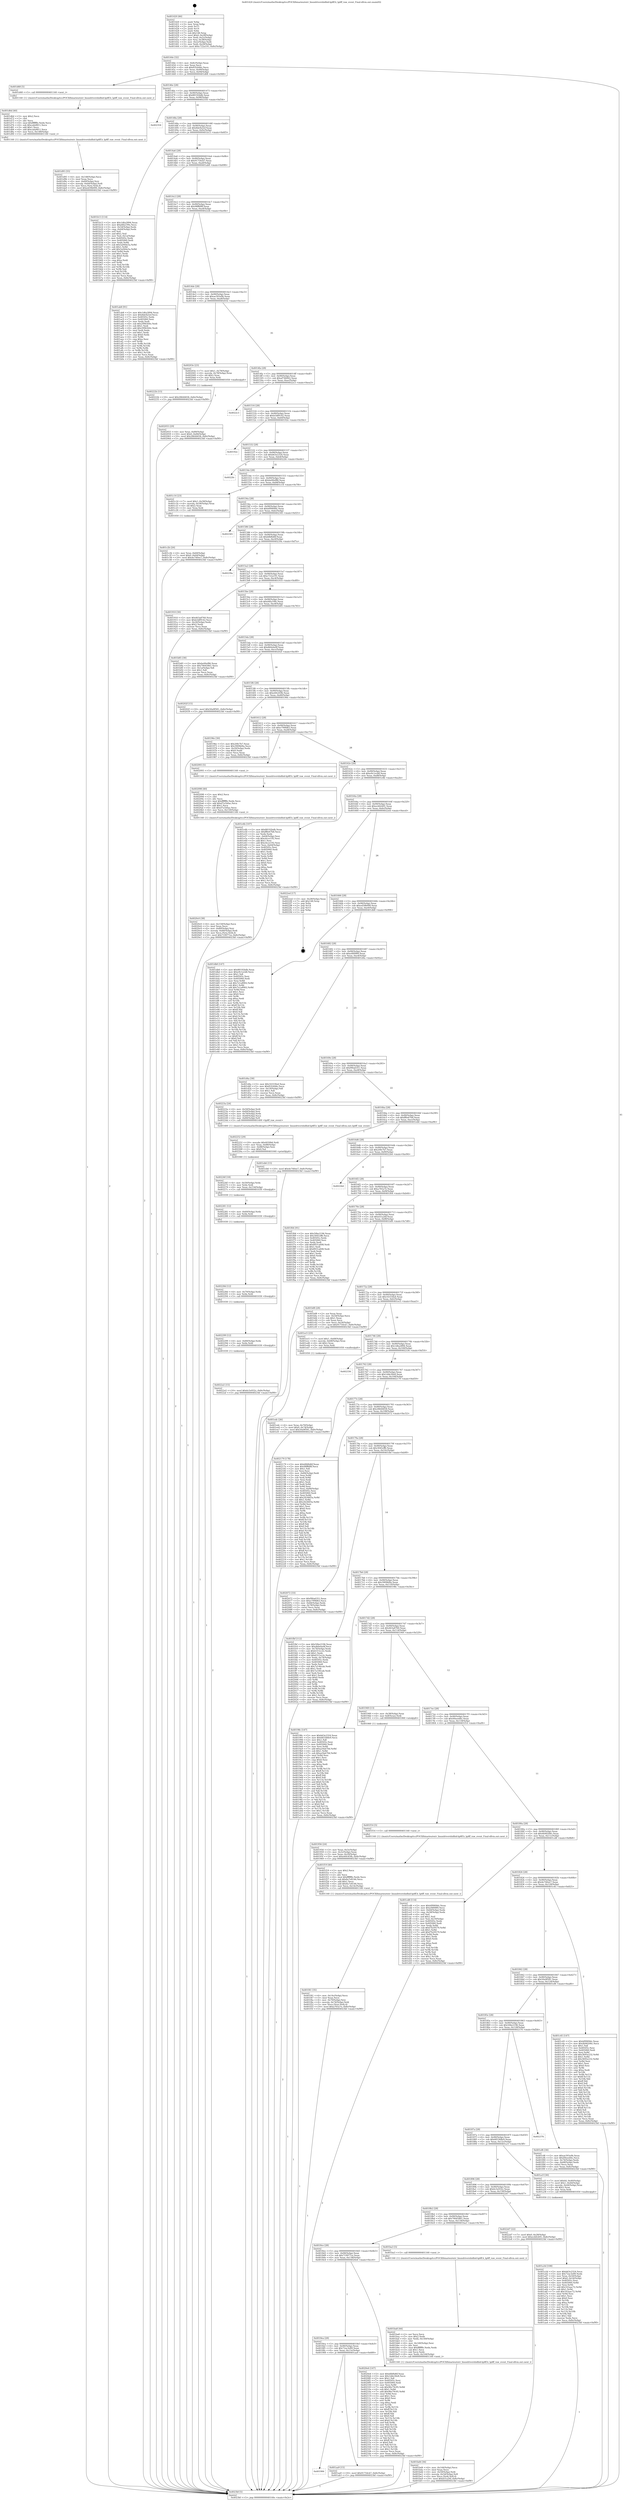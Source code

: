 digraph "0x401420" {
  label = "0x401420 (/mnt/c/Users/mathe/Desktop/tcc/POCII/binaries/extr_linuxdrivershidhid-lg4ff.h_lg4ff_raw_event_Final-ollvm.out::main(0))"
  labelloc = "t"
  node[shape=record]

  Entry [label="",width=0.3,height=0.3,shape=circle,fillcolor=black,style=filled]
  "0x40144e" [label="{
     0x40144e [32]\l
     | [instrs]\l
     &nbsp;&nbsp;0x40144e \<+6\>: mov -0x8c(%rbp),%eax\l
     &nbsp;&nbsp;0x401454 \<+2\>: mov %eax,%ecx\l
     &nbsp;&nbsp;0x401456 \<+6\>: sub $0x81fcb9dc,%ecx\l
     &nbsp;&nbsp;0x40145c \<+6\>: mov %eax,-0x90(%rbp)\l
     &nbsp;&nbsp;0x401462 \<+6\>: mov %ecx,-0x94(%rbp)\l
     &nbsp;&nbsp;0x401468 \<+6\>: je 0000000000401d68 \<main+0x948\>\l
  }"]
  "0x401d68" [label="{
     0x401d68 [5]\l
     | [instrs]\l
     &nbsp;&nbsp;0x401d68 \<+5\>: call 0000000000401160 \<next_i\>\l
     | [calls]\l
     &nbsp;&nbsp;0x401160 \{1\} (/mnt/c/Users/mathe/Desktop/tcc/POCII/binaries/extr_linuxdrivershidhid-lg4ff.h_lg4ff_raw_event_Final-ollvm.out::next_i)\l
  }"]
  "0x40146e" [label="{
     0x40146e [28]\l
     | [instrs]\l
     &nbsp;&nbsp;0x40146e \<+5\>: jmp 0000000000401473 \<main+0x53\>\l
     &nbsp;&nbsp;0x401473 \<+6\>: mov -0x90(%rbp),%eax\l
     &nbsp;&nbsp;0x401479 \<+5\>: sub $0x88192bdb,%eax\l
     &nbsp;&nbsp;0x40147e \<+6\>: mov %eax,-0x98(%rbp)\l
     &nbsp;&nbsp;0x401484 \<+6\>: je 0000000000402354 \<main+0xf34\>\l
  }"]
  Exit [label="",width=0.3,height=0.3,shape=circle,fillcolor=black,style=filled,peripheries=2]
  "0x402354" [label="{
     0x402354\l
  }", style=dashed]
  "0x40148a" [label="{
     0x40148a [28]\l
     | [instrs]\l
     &nbsp;&nbsp;0x40148a \<+5\>: jmp 000000000040148f \<main+0x6f\>\l
     &nbsp;&nbsp;0x40148f \<+6\>: mov -0x90(%rbp),%eax\l
     &nbsp;&nbsp;0x401495 \<+5\>: sub $0x8de9a5ef,%eax\l
     &nbsp;&nbsp;0x40149a \<+6\>: mov %eax,-0x9c(%rbp)\l
     &nbsp;&nbsp;0x4014a0 \<+6\>: je 0000000000401b13 \<main+0x6f3\>\l
  }"]
  "0x4022a5" [label="{
     0x4022a5 [15]\l
     | [instrs]\l
     &nbsp;&nbsp;0x4022a5 \<+10\>: movl $0x6c5e932c,-0x8c(%rbp)\l
     &nbsp;&nbsp;0x4022af \<+5\>: jmp 00000000004023bf \<main+0xf9f\>\l
  }"]
  "0x401b13" [label="{
     0x401b13 [114]\l
     | [instrs]\l
     &nbsp;&nbsp;0x401b13 \<+5\>: mov $0x1d6a2894,%eax\l
     &nbsp;&nbsp;0x401b18 \<+5\>: mov $0xd4fa199c,%ecx\l
     &nbsp;&nbsp;0x401b1d \<+3\>: mov -0x54(%rbp),%edx\l
     &nbsp;&nbsp;0x401b20 \<+3\>: cmp -0x44(%rbp),%edx\l
     &nbsp;&nbsp;0x401b23 \<+4\>: setl %sil\l
     &nbsp;&nbsp;0x401b27 \<+4\>: and $0x1,%sil\l
     &nbsp;&nbsp;0x401b2b \<+4\>: mov %sil,-0x1a(%rbp)\l
     &nbsp;&nbsp;0x401b2f \<+7\>: mov 0x40505c,%edx\l
     &nbsp;&nbsp;0x401b36 \<+7\>: mov 0x405060,%edi\l
     &nbsp;&nbsp;0x401b3d \<+3\>: mov %edx,%r8d\l
     &nbsp;&nbsp;0x401b40 \<+7\>: sub $0x5a944e5a,%r8d\l
     &nbsp;&nbsp;0x401b47 \<+4\>: sub $0x1,%r8d\l
     &nbsp;&nbsp;0x401b4b \<+7\>: add $0x5a944e5a,%r8d\l
     &nbsp;&nbsp;0x401b52 \<+4\>: imul %r8d,%edx\l
     &nbsp;&nbsp;0x401b56 \<+3\>: and $0x1,%edx\l
     &nbsp;&nbsp;0x401b59 \<+3\>: cmp $0x0,%edx\l
     &nbsp;&nbsp;0x401b5c \<+4\>: sete %sil\l
     &nbsp;&nbsp;0x401b60 \<+3\>: cmp $0xa,%edi\l
     &nbsp;&nbsp;0x401b63 \<+4\>: setl %r9b\l
     &nbsp;&nbsp;0x401b67 \<+3\>: mov %sil,%r10b\l
     &nbsp;&nbsp;0x401b6a \<+3\>: and %r9b,%r10b\l
     &nbsp;&nbsp;0x401b6d \<+3\>: xor %r9b,%sil\l
     &nbsp;&nbsp;0x401b70 \<+3\>: or %sil,%r10b\l
     &nbsp;&nbsp;0x401b73 \<+4\>: test $0x1,%r10b\l
     &nbsp;&nbsp;0x401b77 \<+3\>: cmovne %ecx,%eax\l
     &nbsp;&nbsp;0x401b7a \<+6\>: mov %eax,-0x8c(%rbp)\l
     &nbsp;&nbsp;0x401b80 \<+5\>: jmp 00000000004023bf \<main+0xf9f\>\l
  }"]
  "0x4014a6" [label="{
     0x4014a6 [28]\l
     | [instrs]\l
     &nbsp;&nbsp;0x4014a6 \<+5\>: jmp 00000000004014ab \<main+0x8b\>\l
     &nbsp;&nbsp;0x4014ab \<+6\>: mov -0x90(%rbp),%eax\l
     &nbsp;&nbsp;0x4014b1 \<+5\>: sub $0x91754cb7,%eax\l
     &nbsp;&nbsp;0x4014b6 \<+6\>: mov %eax,-0xa0(%rbp)\l
     &nbsp;&nbsp;0x4014bc \<+6\>: je 0000000000401ab8 \<main+0x698\>\l
  }"]
  "0x402299" [label="{
     0x402299 [12]\l
     | [instrs]\l
     &nbsp;&nbsp;0x402299 \<+4\>: mov -0x80(%rbp),%rdx\l
     &nbsp;&nbsp;0x40229d \<+3\>: mov %rdx,%rdi\l
     &nbsp;&nbsp;0x4022a0 \<+5\>: call 0000000000401030 \<free@plt\>\l
     | [calls]\l
     &nbsp;&nbsp;0x401030 \{1\} (unknown)\l
  }"]
  "0x401ab8" [label="{
     0x401ab8 [91]\l
     | [instrs]\l
     &nbsp;&nbsp;0x401ab8 \<+5\>: mov $0x1d6a2894,%eax\l
     &nbsp;&nbsp;0x401abd \<+5\>: mov $0x8de9a5ef,%ecx\l
     &nbsp;&nbsp;0x401ac2 \<+7\>: mov 0x40505c,%edx\l
     &nbsp;&nbsp;0x401ac9 \<+7\>: mov 0x405060,%esi\l
     &nbsp;&nbsp;0x401ad0 \<+2\>: mov %edx,%edi\l
     &nbsp;&nbsp;0x401ad2 \<+6\>: sub $0x299b564c,%edi\l
     &nbsp;&nbsp;0x401ad8 \<+3\>: sub $0x1,%edi\l
     &nbsp;&nbsp;0x401adb \<+6\>: add $0x299b564c,%edi\l
     &nbsp;&nbsp;0x401ae1 \<+3\>: imul %edi,%edx\l
     &nbsp;&nbsp;0x401ae4 \<+3\>: and $0x1,%edx\l
     &nbsp;&nbsp;0x401ae7 \<+3\>: cmp $0x0,%edx\l
     &nbsp;&nbsp;0x401aea \<+4\>: sete %r8b\l
     &nbsp;&nbsp;0x401aee \<+3\>: cmp $0xa,%esi\l
     &nbsp;&nbsp;0x401af1 \<+4\>: setl %r9b\l
     &nbsp;&nbsp;0x401af5 \<+3\>: mov %r8b,%r10b\l
     &nbsp;&nbsp;0x401af8 \<+3\>: and %r9b,%r10b\l
     &nbsp;&nbsp;0x401afb \<+3\>: xor %r9b,%r8b\l
     &nbsp;&nbsp;0x401afe \<+3\>: or %r8b,%r10b\l
     &nbsp;&nbsp;0x401b01 \<+4\>: test $0x1,%r10b\l
     &nbsp;&nbsp;0x401b05 \<+3\>: cmovne %ecx,%eax\l
     &nbsp;&nbsp;0x401b08 \<+6\>: mov %eax,-0x8c(%rbp)\l
     &nbsp;&nbsp;0x401b0e \<+5\>: jmp 00000000004023bf \<main+0xf9f\>\l
  }"]
  "0x4014c2" [label="{
     0x4014c2 [28]\l
     | [instrs]\l
     &nbsp;&nbsp;0x4014c2 \<+5\>: jmp 00000000004014c7 \<main+0xa7\>\l
     &nbsp;&nbsp;0x4014c7 \<+6\>: mov -0x90(%rbp),%eax\l
     &nbsp;&nbsp;0x4014cd \<+5\>: sub $0x98ff6f8f,%eax\l
     &nbsp;&nbsp;0x4014d2 \<+6\>: mov %eax,-0xa4(%rbp)\l
     &nbsp;&nbsp;0x4014d8 \<+6\>: je 000000000040222b \<main+0xe0b\>\l
  }"]
  "0x40228d" [label="{
     0x40228d [12]\l
     | [instrs]\l
     &nbsp;&nbsp;0x40228d \<+4\>: mov -0x70(%rbp),%rdx\l
     &nbsp;&nbsp;0x402291 \<+3\>: mov %rdx,%rdi\l
     &nbsp;&nbsp;0x402294 \<+5\>: call 0000000000401030 \<free@plt\>\l
     | [calls]\l
     &nbsp;&nbsp;0x401030 \{1\} (unknown)\l
  }"]
  "0x40222b" [label="{
     0x40222b [15]\l
     | [instrs]\l
     &nbsp;&nbsp;0x40222b \<+10\>: movl $0x28644658,-0x8c(%rbp)\l
     &nbsp;&nbsp;0x402235 \<+5\>: jmp 00000000004023bf \<main+0xf9f\>\l
  }"]
  "0x4014de" [label="{
     0x4014de [28]\l
     | [instrs]\l
     &nbsp;&nbsp;0x4014de \<+5\>: jmp 00000000004014e3 \<main+0xc3\>\l
     &nbsp;&nbsp;0x4014e3 \<+6\>: mov -0x90(%rbp),%eax\l
     &nbsp;&nbsp;0x4014e9 \<+5\>: sub $0xae393a9b,%eax\l
     &nbsp;&nbsp;0x4014ee \<+6\>: mov %eax,-0xa8(%rbp)\l
     &nbsp;&nbsp;0x4014f4 \<+6\>: je 000000000040203e \<main+0xc1e\>\l
  }"]
  "0x402281" [label="{
     0x402281 [12]\l
     | [instrs]\l
     &nbsp;&nbsp;0x402281 \<+4\>: mov -0x60(%rbp),%rdx\l
     &nbsp;&nbsp;0x402285 \<+3\>: mov %rdx,%rdi\l
     &nbsp;&nbsp;0x402288 \<+5\>: call 0000000000401030 \<free@plt\>\l
     | [calls]\l
     &nbsp;&nbsp;0x401030 \{1\} (unknown)\l
  }"]
  "0x40203e" [label="{
     0x40203e [23]\l
     | [instrs]\l
     &nbsp;&nbsp;0x40203e \<+7\>: movl $0x1,-0x78(%rbp)\l
     &nbsp;&nbsp;0x402045 \<+4\>: movslq -0x78(%rbp),%rax\l
     &nbsp;&nbsp;0x402049 \<+4\>: shl $0x2,%rax\l
     &nbsp;&nbsp;0x40204d \<+3\>: mov %rax,%rdi\l
     &nbsp;&nbsp;0x402050 \<+5\>: call 0000000000401050 \<malloc@plt\>\l
     | [calls]\l
     &nbsp;&nbsp;0x401050 \{1\} (unknown)\l
  }"]
  "0x4014fa" [label="{
     0x4014fa [28]\l
     | [instrs]\l
     &nbsp;&nbsp;0x4014fa \<+5\>: jmp 00000000004014ff \<main+0xdf\>\l
     &nbsp;&nbsp;0x4014ff \<+6\>: mov -0x90(%rbp),%eax\l
     &nbsp;&nbsp;0x401505 \<+5\>: sub $0xaf746062,%eax\l
     &nbsp;&nbsp;0x40150a \<+6\>: mov %eax,-0xac(%rbp)\l
     &nbsp;&nbsp;0x401510 \<+6\>: je 00000000004022c3 \<main+0xea3\>\l
  }"]
  "0x40226f" [label="{
     0x40226f [18]\l
     | [instrs]\l
     &nbsp;&nbsp;0x40226f \<+4\>: mov -0x50(%rbp),%rdx\l
     &nbsp;&nbsp;0x402273 \<+3\>: mov %rdx,%rdi\l
     &nbsp;&nbsp;0x402276 \<+6\>: mov %eax,-0x154(%rbp)\l
     &nbsp;&nbsp;0x40227c \<+5\>: call 0000000000401030 \<free@plt\>\l
     | [calls]\l
     &nbsp;&nbsp;0x401030 \{1\} (unknown)\l
  }"]
  "0x4022c3" [label="{
     0x4022c3\l
  }", style=dashed]
  "0x401516" [label="{
     0x401516 [28]\l
     | [instrs]\l
     &nbsp;&nbsp;0x401516 \<+5\>: jmp 000000000040151b \<main+0xfb\>\l
     &nbsp;&nbsp;0x40151b \<+6\>: mov -0x90(%rbp),%eax\l
     &nbsp;&nbsp;0x401521 \<+5\>: sub $0xb3df9142,%eax\l
     &nbsp;&nbsp;0x401526 \<+6\>: mov %eax,-0xb0(%rbp)\l
     &nbsp;&nbsp;0x40152c \<+6\>: je 000000000040192e \<main+0x50e\>\l
  }"]
  "0x402252" [label="{
     0x402252 [29]\l
     | [instrs]\l
     &nbsp;&nbsp;0x402252 \<+10\>: movabs $0x4030b6,%rdi\l
     &nbsp;&nbsp;0x40225c \<+6\>: mov %eax,-0x88(%rbp)\l
     &nbsp;&nbsp;0x402262 \<+6\>: mov -0x88(%rbp),%esi\l
     &nbsp;&nbsp;0x402268 \<+2\>: mov $0x0,%al\l
     &nbsp;&nbsp;0x40226a \<+5\>: call 0000000000401040 \<printf@plt\>\l
     | [calls]\l
     &nbsp;&nbsp;0x401040 \{1\} (unknown)\l
  }"]
  "0x40192e" [label="{
     0x40192e\l
  }", style=dashed]
  "0x401532" [label="{
     0x401532 [28]\l
     | [instrs]\l
     &nbsp;&nbsp;0x401532 \<+5\>: jmp 0000000000401537 \<main+0x117\>\l
     &nbsp;&nbsp;0x401537 \<+6\>: mov -0x90(%rbp),%eax\l
     &nbsp;&nbsp;0x40153d \<+5\>: sub $0xb63e2324,%eax\l
     &nbsp;&nbsp;0x401542 \<+6\>: mov %eax,-0xb4(%rbp)\l
     &nbsp;&nbsp;0x401548 \<+6\>: je 00000000004022fe \<main+0xede\>\l
  }"]
  "0x4020c0" [label="{
     0x4020c0 [38]\l
     | [instrs]\l
     &nbsp;&nbsp;0x4020c0 \<+6\>: mov -0x150(%rbp),%ecx\l
     &nbsp;&nbsp;0x4020c6 \<+3\>: imul %eax,%ecx\l
     &nbsp;&nbsp;0x4020c9 \<+4\>: mov -0x80(%rbp),%rsi\l
     &nbsp;&nbsp;0x4020cd \<+7\>: movslq -0x84(%rbp),%rdi\l
     &nbsp;&nbsp;0x4020d4 \<+3\>: mov %ecx,(%rsi,%rdi,4)\l
     &nbsp;&nbsp;0x4020d7 \<+10\>: movl $0x719977ce,-0x8c(%rbp)\l
     &nbsp;&nbsp;0x4020e1 \<+5\>: jmp 00000000004023bf \<main+0xf9f\>\l
  }"]
  "0x4022fe" [label="{
     0x4022fe\l
  }", style=dashed]
  "0x40154e" [label="{
     0x40154e [28]\l
     | [instrs]\l
     &nbsp;&nbsp;0x40154e \<+5\>: jmp 0000000000401553 \<main+0x133\>\l
     &nbsp;&nbsp;0x401553 \<+6\>: mov -0x90(%rbp),%eax\l
     &nbsp;&nbsp;0x401559 \<+5\>: sub $0xbe00ef86,%eax\l
     &nbsp;&nbsp;0x40155e \<+6\>: mov %eax,-0xb8(%rbp)\l
     &nbsp;&nbsp;0x401564 \<+6\>: je 0000000000401c14 \<main+0x7f4\>\l
  }"]
  "0x402098" [label="{
     0x402098 [40]\l
     | [instrs]\l
     &nbsp;&nbsp;0x402098 \<+5\>: mov $0x2,%ecx\l
     &nbsp;&nbsp;0x40209d \<+1\>: cltd\l
     &nbsp;&nbsp;0x40209e \<+2\>: idiv %ecx\l
     &nbsp;&nbsp;0x4020a0 \<+6\>: imul $0xfffffffe,%edx,%ecx\l
     &nbsp;&nbsp;0x4020a6 \<+6\>: add $0xd7a1b0ac,%ecx\l
     &nbsp;&nbsp;0x4020ac \<+3\>: add $0x1,%ecx\l
     &nbsp;&nbsp;0x4020af \<+6\>: sub $0xd7a1b0ac,%ecx\l
     &nbsp;&nbsp;0x4020b5 \<+6\>: mov %ecx,-0x150(%rbp)\l
     &nbsp;&nbsp;0x4020bb \<+5\>: call 0000000000401160 \<next_i\>\l
     | [calls]\l
     &nbsp;&nbsp;0x401160 \{1\} (/mnt/c/Users/mathe/Desktop/tcc/POCII/binaries/extr_linuxdrivershidhid-lg4ff.h_lg4ff_raw_event_Final-ollvm.out::next_i)\l
  }"]
  "0x401c14" [label="{
     0x401c14 [23]\l
     | [instrs]\l
     &nbsp;&nbsp;0x401c14 \<+7\>: movl $0x1,-0x58(%rbp)\l
     &nbsp;&nbsp;0x401c1b \<+4\>: movslq -0x58(%rbp),%rax\l
     &nbsp;&nbsp;0x401c1f \<+4\>: shl $0x2,%rax\l
     &nbsp;&nbsp;0x401c23 \<+3\>: mov %rax,%rdi\l
     &nbsp;&nbsp;0x401c26 \<+5\>: call 0000000000401050 \<malloc@plt\>\l
     | [calls]\l
     &nbsp;&nbsp;0x401050 \{1\} (unknown)\l
  }"]
  "0x40156a" [label="{
     0x40156a [28]\l
     | [instrs]\l
     &nbsp;&nbsp;0x40156a \<+5\>: jmp 000000000040156f \<main+0x14f\>\l
     &nbsp;&nbsp;0x40156f \<+6\>: mov -0x90(%rbp),%eax\l
     &nbsp;&nbsp;0x401575 \<+5\>: sub $0xbf9909dc,%eax\l
     &nbsp;&nbsp;0x40157a \<+6\>: mov %eax,-0xbc(%rbp)\l
     &nbsp;&nbsp;0x401580 \<+6\>: je 0000000000402345 \<main+0xf25\>\l
  }"]
  "0x402055" [label="{
     0x402055 [29]\l
     | [instrs]\l
     &nbsp;&nbsp;0x402055 \<+4\>: mov %rax,-0x80(%rbp)\l
     &nbsp;&nbsp;0x402059 \<+10\>: movl $0x0,-0x84(%rbp)\l
     &nbsp;&nbsp;0x402063 \<+10\>: movl $0x28644658,-0x8c(%rbp)\l
     &nbsp;&nbsp;0x40206d \<+5\>: jmp 00000000004023bf \<main+0xf9f\>\l
  }"]
  "0x402345" [label="{
     0x402345\l
  }", style=dashed]
  "0x401586" [label="{
     0x401586 [28]\l
     | [instrs]\l
     &nbsp;&nbsp;0x401586 \<+5\>: jmp 000000000040158b \<main+0x16b\>\l
     &nbsp;&nbsp;0x40158b \<+6\>: mov -0x90(%rbp),%eax\l
     &nbsp;&nbsp;0x401591 \<+5\>: sub $0xbfbf6d6f,%eax\l
     &nbsp;&nbsp;0x401596 \<+6\>: mov %eax,-0xc0(%rbp)\l
     &nbsp;&nbsp;0x40159c \<+6\>: je 000000000040239a \<main+0xf7a\>\l
  }"]
  "0x401f41" [label="{
     0x401f41 [35]\l
     | [instrs]\l
     &nbsp;&nbsp;0x401f41 \<+6\>: mov -0x14c(%rbp),%ecx\l
     &nbsp;&nbsp;0x401f47 \<+3\>: imul %eax,%ecx\l
     &nbsp;&nbsp;0x401f4a \<+4\>: mov -0x70(%rbp),%rsi\l
     &nbsp;&nbsp;0x401f4e \<+4\>: movslq -0x74(%rbp),%rdi\l
     &nbsp;&nbsp;0x401f52 \<+3\>: mov %ecx,(%rsi,%rdi,4)\l
     &nbsp;&nbsp;0x401f55 \<+10\>: movl $0xa765a7e,-0x8c(%rbp)\l
     &nbsp;&nbsp;0x401f5f \<+5\>: jmp 00000000004023bf \<main+0xf9f\>\l
  }"]
  "0x40239a" [label="{
     0x40239a\l
  }", style=dashed]
  "0x4015a2" [label="{
     0x4015a2 [28]\l
     | [instrs]\l
     &nbsp;&nbsp;0x4015a2 \<+5\>: jmp 00000000004015a7 \<main+0x187\>\l
     &nbsp;&nbsp;0x4015a7 \<+6\>: mov -0x90(%rbp),%eax\l
     &nbsp;&nbsp;0x4015ad \<+5\>: sub $0xc722a191,%eax\l
     &nbsp;&nbsp;0x4015b2 \<+6\>: mov %eax,-0xc4(%rbp)\l
     &nbsp;&nbsp;0x4015b8 \<+6\>: je 0000000000401910 \<main+0x4f0\>\l
  }"]
  "0x401f19" [label="{
     0x401f19 [40]\l
     | [instrs]\l
     &nbsp;&nbsp;0x401f19 \<+5\>: mov $0x2,%ecx\l
     &nbsp;&nbsp;0x401f1e \<+1\>: cltd\l
     &nbsp;&nbsp;0x401f1f \<+2\>: idiv %ecx\l
     &nbsp;&nbsp;0x401f21 \<+6\>: imul $0xfffffffe,%edx,%ecx\l
     &nbsp;&nbsp;0x401f27 \<+6\>: sub $0x8a7e8146,%ecx\l
     &nbsp;&nbsp;0x401f2d \<+3\>: add $0x1,%ecx\l
     &nbsp;&nbsp;0x401f30 \<+6\>: add $0x8a7e8146,%ecx\l
     &nbsp;&nbsp;0x401f36 \<+6\>: mov %ecx,-0x14c(%rbp)\l
     &nbsp;&nbsp;0x401f3c \<+5\>: call 0000000000401160 \<next_i\>\l
     | [calls]\l
     &nbsp;&nbsp;0x401160 \{1\} (/mnt/c/Users/mathe/Desktop/tcc/POCII/binaries/extr_linuxdrivershidhid-lg4ff.h_lg4ff_raw_event_Final-ollvm.out::next_i)\l
  }"]
  "0x401910" [label="{
     0x401910 [30]\l
     | [instrs]\l
     &nbsp;&nbsp;0x401910 \<+5\>: mov $0x463a8760,%eax\l
     &nbsp;&nbsp;0x401915 \<+5\>: mov $0xb3df9142,%ecx\l
     &nbsp;&nbsp;0x40191a \<+3\>: mov -0x24(%rbp),%edx\l
     &nbsp;&nbsp;0x40191d \<+3\>: cmp $0x2,%edx\l
     &nbsp;&nbsp;0x401920 \<+3\>: cmovne %ecx,%eax\l
     &nbsp;&nbsp;0x401923 \<+6\>: mov %eax,-0x8c(%rbp)\l
     &nbsp;&nbsp;0x401929 \<+5\>: jmp 00000000004023bf \<main+0xf9f\>\l
  }"]
  "0x4015be" [label="{
     0x4015be [28]\l
     | [instrs]\l
     &nbsp;&nbsp;0x4015be \<+5\>: jmp 00000000004015c3 \<main+0x1a3\>\l
     &nbsp;&nbsp;0x4015c3 \<+6\>: mov -0x90(%rbp),%eax\l
     &nbsp;&nbsp;0x4015c9 \<+5\>: sub $0xd4fa199c,%eax\l
     &nbsp;&nbsp;0x4015ce \<+6\>: mov %eax,-0xc8(%rbp)\l
     &nbsp;&nbsp;0x4015d4 \<+6\>: je 0000000000401b85 \<main+0x765\>\l
  }"]
  "0x4023bf" [label="{
     0x4023bf [5]\l
     | [instrs]\l
     &nbsp;&nbsp;0x4023bf \<+5\>: jmp 000000000040144e \<main+0x2e\>\l
  }"]
  "0x401420" [label="{
     0x401420 [46]\l
     | [instrs]\l
     &nbsp;&nbsp;0x401420 \<+1\>: push %rbp\l
     &nbsp;&nbsp;0x401421 \<+3\>: mov %rsp,%rbp\l
     &nbsp;&nbsp;0x401424 \<+2\>: push %r15\l
     &nbsp;&nbsp;0x401426 \<+2\>: push %r14\l
     &nbsp;&nbsp;0x401428 \<+1\>: push %rbx\l
     &nbsp;&nbsp;0x401429 \<+7\>: sub $0x148,%rsp\l
     &nbsp;&nbsp;0x401430 \<+7\>: movl $0x0,-0x28(%rbp)\l
     &nbsp;&nbsp;0x401437 \<+3\>: mov %edi,-0x2c(%rbp)\l
     &nbsp;&nbsp;0x40143a \<+4\>: mov %rsi,-0x38(%rbp)\l
     &nbsp;&nbsp;0x40143e \<+3\>: mov -0x2c(%rbp),%edi\l
     &nbsp;&nbsp;0x401441 \<+3\>: mov %edi,-0x24(%rbp)\l
     &nbsp;&nbsp;0x401444 \<+10\>: movl $0xc722a191,-0x8c(%rbp)\l
  }"]
  "0x401edc" [label="{
     0x401edc [26]\l
     | [instrs]\l
     &nbsp;&nbsp;0x401edc \<+4\>: mov %rax,-0x70(%rbp)\l
     &nbsp;&nbsp;0x401ee0 \<+7\>: movl $0x0,-0x74(%rbp)\l
     &nbsp;&nbsp;0x401ee7 \<+10\>: movl $0x50a9f581,-0x8c(%rbp)\l
     &nbsp;&nbsp;0x401ef1 \<+5\>: jmp 00000000004023bf \<main+0xf9f\>\l
  }"]
  "0x401b85" [label="{
     0x401b85 [30]\l
     | [instrs]\l
     &nbsp;&nbsp;0x401b85 \<+5\>: mov $0xbe00ef86,%eax\l
     &nbsp;&nbsp;0x401b8a \<+5\>: mov $0x70645861,%ecx\l
     &nbsp;&nbsp;0x401b8f \<+3\>: mov -0x1a(%rbp),%dl\l
     &nbsp;&nbsp;0x401b92 \<+3\>: test $0x1,%dl\l
     &nbsp;&nbsp;0x401b95 \<+3\>: cmovne %ecx,%eax\l
     &nbsp;&nbsp;0x401b98 \<+6\>: mov %eax,-0x8c(%rbp)\l
     &nbsp;&nbsp;0x401b9e \<+5\>: jmp 00000000004023bf \<main+0xf9f\>\l
  }"]
  "0x4015da" [label="{
     0x4015da [28]\l
     | [instrs]\l
     &nbsp;&nbsp;0x4015da \<+5\>: jmp 00000000004015df \<main+0x1bf\>\l
     &nbsp;&nbsp;0x4015df \<+6\>: mov -0x90(%rbp),%eax\l
     &nbsp;&nbsp;0x4015e5 \<+5\>: sub $0xdb0eba9f,%eax\l
     &nbsp;&nbsp;0x4015ea \<+6\>: mov %eax,-0xcc(%rbp)\l
     &nbsp;&nbsp;0x4015f0 \<+6\>: je 000000000040202f \<main+0xc0f\>\l
  }"]
  "0x401d95" [label="{
     0x401d95 [35]\l
     | [instrs]\l
     &nbsp;&nbsp;0x401d95 \<+6\>: mov -0x148(%rbp),%ecx\l
     &nbsp;&nbsp;0x401d9b \<+3\>: imul %eax,%ecx\l
     &nbsp;&nbsp;0x401d9e \<+4\>: mov -0x60(%rbp),%rsi\l
     &nbsp;&nbsp;0x401da2 \<+4\>: movslq -0x64(%rbp),%rdi\l
     &nbsp;&nbsp;0x401da6 \<+3\>: mov %ecx,(%rsi,%rdi,4)\l
     &nbsp;&nbsp;0x401da9 \<+10\>: movl $0xed39b099,-0x8c(%rbp)\l
     &nbsp;&nbsp;0x401db3 \<+5\>: jmp 00000000004023bf \<main+0xf9f\>\l
  }"]
  "0x40202f" [label="{
     0x40202f [15]\l
     | [instrs]\l
     &nbsp;&nbsp;0x40202f \<+10\>: movl $0x50a9f581,-0x8c(%rbp)\l
     &nbsp;&nbsp;0x402039 \<+5\>: jmp 00000000004023bf \<main+0xf9f\>\l
  }"]
  "0x4015f6" [label="{
     0x4015f6 [28]\l
     | [instrs]\l
     &nbsp;&nbsp;0x4015f6 \<+5\>: jmp 00000000004015fb \<main+0x1db\>\l
     &nbsp;&nbsp;0x4015fb \<+6\>: mov -0x90(%rbp),%eax\l
     &nbsp;&nbsp;0x401601 \<+5\>: sub $0xe60c45fb,%eax\l
     &nbsp;&nbsp;0x401606 \<+6\>: mov %eax,-0xd0(%rbp)\l
     &nbsp;&nbsp;0x40160c \<+6\>: je 000000000040196e \<main+0x54e\>\l
  }"]
  "0x401d6d" [label="{
     0x401d6d [40]\l
     | [instrs]\l
     &nbsp;&nbsp;0x401d6d \<+5\>: mov $0x2,%ecx\l
     &nbsp;&nbsp;0x401d72 \<+1\>: cltd\l
     &nbsp;&nbsp;0x401d73 \<+2\>: idiv %ecx\l
     &nbsp;&nbsp;0x401d75 \<+6\>: imul $0xfffffffe,%edx,%ecx\l
     &nbsp;&nbsp;0x401d7b \<+6\>: sub $0xcafa9811,%ecx\l
     &nbsp;&nbsp;0x401d81 \<+3\>: add $0x1,%ecx\l
     &nbsp;&nbsp;0x401d84 \<+6\>: add $0xcafa9811,%ecx\l
     &nbsp;&nbsp;0x401d8a \<+6\>: mov %ecx,-0x148(%rbp)\l
     &nbsp;&nbsp;0x401d90 \<+5\>: call 0000000000401160 \<next_i\>\l
     | [calls]\l
     &nbsp;&nbsp;0x401160 \{1\} (/mnt/c/Users/mathe/Desktop/tcc/POCII/binaries/extr_linuxdrivershidhid-lg4ff.h_lg4ff_raw_event_Final-ollvm.out::next_i)\l
  }"]
  "0x40196e" [label="{
     0x40196e [30]\l
     | [instrs]\l
     &nbsp;&nbsp;0x40196e \<+5\>: mov $0x20fe7b7,%eax\l
     &nbsp;&nbsp;0x401973 \<+5\>: mov $0x3909bf4a,%ecx\l
     &nbsp;&nbsp;0x401978 \<+3\>: mov -0x20(%rbp),%edx\l
     &nbsp;&nbsp;0x40197b \<+3\>: cmp $0x0,%edx\l
     &nbsp;&nbsp;0x40197e \<+3\>: cmove %ecx,%eax\l
     &nbsp;&nbsp;0x401981 \<+6\>: mov %eax,-0x8c(%rbp)\l
     &nbsp;&nbsp;0x401987 \<+5\>: jmp 00000000004023bf \<main+0xf9f\>\l
  }"]
  "0x401612" [label="{
     0x401612 [28]\l
     | [instrs]\l
     &nbsp;&nbsp;0x401612 \<+5\>: jmp 0000000000401617 \<main+0x1f7\>\l
     &nbsp;&nbsp;0x401617 \<+6\>: mov -0x90(%rbp),%eax\l
     &nbsp;&nbsp;0x40161d \<+5\>: sub $0xe799fd63,%eax\l
     &nbsp;&nbsp;0x401622 \<+6\>: mov %eax,-0xd4(%rbp)\l
     &nbsp;&nbsp;0x401628 \<+6\>: je 0000000000402093 \<main+0xc73\>\l
  }"]
  "0x401c2b" [label="{
     0x401c2b [26]\l
     | [instrs]\l
     &nbsp;&nbsp;0x401c2b \<+4\>: mov %rax,-0x60(%rbp)\l
     &nbsp;&nbsp;0x401c2f \<+7\>: movl $0x0,-0x64(%rbp)\l
     &nbsp;&nbsp;0x401c36 \<+10\>: movl $0x4e740ee7,-0x8c(%rbp)\l
     &nbsp;&nbsp;0x401c40 \<+5\>: jmp 00000000004023bf \<main+0xf9f\>\l
  }"]
  "0x402093" [label="{
     0x402093 [5]\l
     | [instrs]\l
     &nbsp;&nbsp;0x402093 \<+5\>: call 0000000000401160 \<next_i\>\l
     | [calls]\l
     &nbsp;&nbsp;0x401160 \{1\} (/mnt/c/Users/mathe/Desktop/tcc/POCII/binaries/extr_linuxdrivershidhid-lg4ff.h_lg4ff_raw_event_Final-ollvm.out::next_i)\l
  }"]
  "0x40162e" [label="{
     0x40162e [28]\l
     | [instrs]\l
     &nbsp;&nbsp;0x40162e \<+5\>: jmp 0000000000401633 \<main+0x213\>\l
     &nbsp;&nbsp;0x401633 \<+6\>: mov -0x90(%rbp),%eax\l
     &nbsp;&nbsp;0x401639 \<+5\>: sub $0xe9c1ecb8,%eax\l
     &nbsp;&nbsp;0x40163e \<+6\>: mov %eax,-0xd8(%rbp)\l
     &nbsp;&nbsp;0x401644 \<+6\>: je 0000000000401e4b \<main+0xa2b\>\l
  }"]
  "0x401bd4" [label="{
     0x401bd4 [36]\l
     | [instrs]\l
     &nbsp;&nbsp;0x401bd4 \<+6\>: mov -0x144(%rbp),%ecx\l
     &nbsp;&nbsp;0x401bda \<+3\>: imul %eax,%ecx\l
     &nbsp;&nbsp;0x401bdd \<+4\>: mov -0x50(%rbp),%rdi\l
     &nbsp;&nbsp;0x401be1 \<+4\>: movslq -0x54(%rbp),%r8\l
     &nbsp;&nbsp;0x401be5 \<+4\>: mov %ecx,(%rdi,%r8,4)\l
     &nbsp;&nbsp;0x401be9 \<+10\>: movl $0xd31a26f,-0x8c(%rbp)\l
     &nbsp;&nbsp;0x401bf3 \<+5\>: jmp 00000000004023bf \<main+0xf9f\>\l
  }"]
  "0x401e4b" [label="{
     0x401e4b [107]\l
     | [instrs]\l
     &nbsp;&nbsp;0x401e4b \<+5\>: mov $0x88192bdb,%eax\l
     &nbsp;&nbsp;0x401e50 \<+5\>: mov $0xff0e67b8,%ecx\l
     &nbsp;&nbsp;0x401e55 \<+2\>: xor %edx,%edx\l
     &nbsp;&nbsp;0x401e57 \<+3\>: mov -0x64(%rbp),%esi\l
     &nbsp;&nbsp;0x401e5a \<+6\>: sub $0xc6cce192,%esi\l
     &nbsp;&nbsp;0x401e60 \<+3\>: add $0x1,%esi\l
     &nbsp;&nbsp;0x401e63 \<+6\>: add $0xc6cce192,%esi\l
     &nbsp;&nbsp;0x401e69 \<+3\>: mov %esi,-0x64(%rbp)\l
     &nbsp;&nbsp;0x401e6c \<+7\>: mov 0x40505c,%esi\l
     &nbsp;&nbsp;0x401e73 \<+7\>: mov 0x405060,%edi\l
     &nbsp;&nbsp;0x401e7a \<+3\>: sub $0x1,%edx\l
     &nbsp;&nbsp;0x401e7d \<+3\>: mov %esi,%r8d\l
     &nbsp;&nbsp;0x401e80 \<+3\>: add %edx,%r8d\l
     &nbsp;&nbsp;0x401e83 \<+4\>: imul %r8d,%esi\l
     &nbsp;&nbsp;0x401e87 \<+3\>: and $0x1,%esi\l
     &nbsp;&nbsp;0x401e8a \<+3\>: cmp $0x0,%esi\l
     &nbsp;&nbsp;0x401e8d \<+4\>: sete %r9b\l
     &nbsp;&nbsp;0x401e91 \<+3\>: cmp $0xa,%edi\l
     &nbsp;&nbsp;0x401e94 \<+4\>: setl %r10b\l
     &nbsp;&nbsp;0x401e98 \<+3\>: mov %r9b,%r11b\l
     &nbsp;&nbsp;0x401e9b \<+3\>: and %r10b,%r11b\l
     &nbsp;&nbsp;0x401e9e \<+3\>: xor %r10b,%r9b\l
     &nbsp;&nbsp;0x401ea1 \<+3\>: or %r9b,%r11b\l
     &nbsp;&nbsp;0x401ea4 \<+4\>: test $0x1,%r11b\l
     &nbsp;&nbsp;0x401ea8 \<+3\>: cmovne %ecx,%eax\l
     &nbsp;&nbsp;0x401eab \<+6\>: mov %eax,-0x8c(%rbp)\l
     &nbsp;&nbsp;0x401eb1 \<+5\>: jmp 00000000004023bf \<main+0xf9f\>\l
  }"]
  "0x40164a" [label="{
     0x40164a [28]\l
     | [instrs]\l
     &nbsp;&nbsp;0x40164a \<+5\>: jmp 000000000040164f \<main+0x22f\>\l
     &nbsp;&nbsp;0x40164f \<+6\>: mov -0x90(%rbp),%eax\l
     &nbsp;&nbsp;0x401655 \<+5\>: sub $0xecb0cb91,%eax\l
     &nbsp;&nbsp;0x40165a \<+6\>: mov %eax,-0xdc(%rbp)\l
     &nbsp;&nbsp;0x401660 \<+6\>: je 00000000004022ed \<main+0xecd\>\l
  }"]
  "0x401ba8" [label="{
     0x401ba8 [44]\l
     | [instrs]\l
     &nbsp;&nbsp;0x401ba8 \<+2\>: xor %ecx,%ecx\l
     &nbsp;&nbsp;0x401baa \<+5\>: mov $0x2,%edx\l
     &nbsp;&nbsp;0x401baf \<+6\>: mov %edx,-0x140(%rbp)\l
     &nbsp;&nbsp;0x401bb5 \<+1\>: cltd\l
     &nbsp;&nbsp;0x401bb6 \<+6\>: mov -0x140(%rbp),%esi\l
     &nbsp;&nbsp;0x401bbc \<+2\>: idiv %esi\l
     &nbsp;&nbsp;0x401bbe \<+6\>: imul $0xfffffffe,%edx,%edx\l
     &nbsp;&nbsp;0x401bc4 \<+3\>: sub $0x1,%ecx\l
     &nbsp;&nbsp;0x401bc7 \<+2\>: sub %ecx,%edx\l
     &nbsp;&nbsp;0x401bc9 \<+6\>: mov %edx,-0x144(%rbp)\l
     &nbsp;&nbsp;0x401bcf \<+5\>: call 0000000000401160 \<next_i\>\l
     | [calls]\l
     &nbsp;&nbsp;0x401160 \{1\} (/mnt/c/Users/mathe/Desktop/tcc/POCII/binaries/extr_linuxdrivershidhid-lg4ff.h_lg4ff_raw_event_Final-ollvm.out::next_i)\l
  }"]
  "0x4022ed" [label="{
     0x4022ed [17]\l
     | [instrs]\l
     &nbsp;&nbsp;0x4022ed \<+3\>: mov -0x28(%rbp),%eax\l
     &nbsp;&nbsp;0x4022f0 \<+7\>: add $0x148,%rsp\l
     &nbsp;&nbsp;0x4022f7 \<+1\>: pop %rbx\l
     &nbsp;&nbsp;0x4022f8 \<+2\>: pop %r14\l
     &nbsp;&nbsp;0x4022fa \<+2\>: pop %r15\l
     &nbsp;&nbsp;0x4022fc \<+1\>: pop %rbp\l
     &nbsp;&nbsp;0x4022fd \<+1\>: ret\l
  }"]
  "0x401666" [label="{
     0x401666 [28]\l
     | [instrs]\l
     &nbsp;&nbsp;0x401666 \<+5\>: jmp 000000000040166b \<main+0x24b\>\l
     &nbsp;&nbsp;0x40166b \<+6\>: mov -0x90(%rbp),%eax\l
     &nbsp;&nbsp;0x401671 \<+5\>: sub $0xed39b099,%eax\l
     &nbsp;&nbsp;0x401676 \<+6\>: mov %eax,-0xe0(%rbp)\l
     &nbsp;&nbsp;0x40167c \<+6\>: je 0000000000401db8 \<main+0x998\>\l
  }"]
  "0x401906" [label="{
     0x401906\l
  }", style=dashed]
  "0x401db8" [label="{
     0x401db8 [147]\l
     | [instrs]\l
     &nbsp;&nbsp;0x401db8 \<+5\>: mov $0x88192bdb,%eax\l
     &nbsp;&nbsp;0x401dbd \<+5\>: mov $0xe9c1ecb8,%ecx\l
     &nbsp;&nbsp;0x401dc2 \<+2\>: mov $0x1,%dl\l
     &nbsp;&nbsp;0x401dc4 \<+7\>: mov 0x40505c,%esi\l
     &nbsp;&nbsp;0x401dcb \<+7\>: mov 0x405060,%edi\l
     &nbsp;&nbsp;0x401dd2 \<+3\>: mov %esi,%r8d\l
     &nbsp;&nbsp;0x401dd5 \<+7\>: sub $0x7e1a8902,%r8d\l
     &nbsp;&nbsp;0x401ddc \<+4\>: sub $0x1,%r8d\l
     &nbsp;&nbsp;0x401de0 \<+7\>: add $0x7e1a8902,%r8d\l
     &nbsp;&nbsp;0x401de7 \<+4\>: imul %r8d,%esi\l
     &nbsp;&nbsp;0x401deb \<+3\>: and $0x1,%esi\l
     &nbsp;&nbsp;0x401dee \<+3\>: cmp $0x0,%esi\l
     &nbsp;&nbsp;0x401df1 \<+4\>: sete %r9b\l
     &nbsp;&nbsp;0x401df5 \<+3\>: cmp $0xa,%edi\l
     &nbsp;&nbsp;0x401df8 \<+4\>: setl %r10b\l
     &nbsp;&nbsp;0x401dfc \<+3\>: mov %r9b,%r11b\l
     &nbsp;&nbsp;0x401dff \<+4\>: xor $0xff,%r11b\l
     &nbsp;&nbsp;0x401e03 \<+3\>: mov %r10b,%bl\l
     &nbsp;&nbsp;0x401e06 \<+3\>: xor $0xff,%bl\l
     &nbsp;&nbsp;0x401e09 \<+3\>: xor $0x0,%dl\l
     &nbsp;&nbsp;0x401e0c \<+3\>: mov %r11b,%r14b\l
     &nbsp;&nbsp;0x401e0f \<+4\>: and $0x0,%r14b\l
     &nbsp;&nbsp;0x401e13 \<+3\>: and %dl,%r9b\l
     &nbsp;&nbsp;0x401e16 \<+3\>: mov %bl,%r15b\l
     &nbsp;&nbsp;0x401e19 \<+4\>: and $0x0,%r15b\l
     &nbsp;&nbsp;0x401e1d \<+3\>: and %dl,%r10b\l
     &nbsp;&nbsp;0x401e20 \<+3\>: or %r9b,%r14b\l
     &nbsp;&nbsp;0x401e23 \<+3\>: or %r10b,%r15b\l
     &nbsp;&nbsp;0x401e26 \<+3\>: xor %r15b,%r14b\l
     &nbsp;&nbsp;0x401e29 \<+3\>: or %bl,%r11b\l
     &nbsp;&nbsp;0x401e2c \<+4\>: xor $0xff,%r11b\l
     &nbsp;&nbsp;0x401e30 \<+3\>: or $0x0,%dl\l
     &nbsp;&nbsp;0x401e33 \<+3\>: and %dl,%r11b\l
     &nbsp;&nbsp;0x401e36 \<+3\>: or %r11b,%r14b\l
     &nbsp;&nbsp;0x401e39 \<+4\>: test $0x1,%r14b\l
     &nbsp;&nbsp;0x401e3d \<+3\>: cmovne %ecx,%eax\l
     &nbsp;&nbsp;0x401e40 \<+6\>: mov %eax,-0x8c(%rbp)\l
     &nbsp;&nbsp;0x401e46 \<+5\>: jmp 00000000004023bf \<main+0xf9f\>\l
  }"]
  "0x401682" [label="{
     0x401682 [28]\l
     | [instrs]\l
     &nbsp;&nbsp;0x401682 \<+5\>: jmp 0000000000401687 \<main+0x267\>\l
     &nbsp;&nbsp;0x401687 \<+6\>: mov -0x90(%rbp),%eax\l
     &nbsp;&nbsp;0x40168d \<+5\>: sub $0xef4f0f89,%eax\l
     &nbsp;&nbsp;0x401692 \<+6\>: mov %eax,-0xe4(%rbp)\l
     &nbsp;&nbsp;0x401698 \<+6\>: je 0000000000401d4a \<main+0x92a\>\l
  }"]
  "0x401aa9" [label="{
     0x401aa9 [15]\l
     | [instrs]\l
     &nbsp;&nbsp;0x401aa9 \<+10\>: movl $0x91754cb7,-0x8c(%rbp)\l
     &nbsp;&nbsp;0x401ab3 \<+5\>: jmp 00000000004023bf \<main+0xf9f\>\l
  }"]
  "0x401d4a" [label="{
     0x401d4a [30]\l
     | [instrs]\l
     &nbsp;&nbsp;0x401d4a \<+5\>: mov $0x16333fa4,%eax\l
     &nbsp;&nbsp;0x401d4f \<+5\>: mov $0x81fcb9dc,%ecx\l
     &nbsp;&nbsp;0x401d54 \<+3\>: mov -0x19(%rbp),%dl\l
     &nbsp;&nbsp;0x401d57 \<+3\>: test $0x1,%dl\l
     &nbsp;&nbsp;0x401d5a \<+3\>: cmovne %ecx,%eax\l
     &nbsp;&nbsp;0x401d5d \<+6\>: mov %eax,-0x8c(%rbp)\l
     &nbsp;&nbsp;0x401d63 \<+5\>: jmp 00000000004023bf \<main+0xf9f\>\l
  }"]
  "0x40169e" [label="{
     0x40169e [28]\l
     | [instrs]\l
     &nbsp;&nbsp;0x40169e \<+5\>: jmp 00000000004016a3 \<main+0x283\>\l
     &nbsp;&nbsp;0x4016a3 \<+6\>: mov -0x90(%rbp),%eax\l
     &nbsp;&nbsp;0x4016a9 \<+5\>: sub $0xf90a6351,%eax\l
     &nbsp;&nbsp;0x4016ae \<+6\>: mov %eax,-0xe8(%rbp)\l
     &nbsp;&nbsp;0x4016b4 \<+6\>: je 000000000040223a \<main+0xe1a\>\l
  }"]
  "0x4018ea" [label="{
     0x4018ea [28]\l
     | [instrs]\l
     &nbsp;&nbsp;0x4018ea \<+5\>: jmp 00000000004018ef \<main+0x4cf\>\l
     &nbsp;&nbsp;0x4018ef \<+6\>: mov -0x90(%rbp),%eax\l
     &nbsp;&nbsp;0x4018f5 \<+5\>: sub $0x72ac3e89,%eax\l
     &nbsp;&nbsp;0x4018fa \<+6\>: mov %eax,-0x13c(%rbp)\l
     &nbsp;&nbsp;0x401900 \<+6\>: je 0000000000401aa9 \<main+0x689\>\l
  }"]
  "0x40223a" [label="{
     0x40223a [24]\l
     | [instrs]\l
     &nbsp;&nbsp;0x40223a \<+4\>: mov -0x50(%rbp),%rdi\l
     &nbsp;&nbsp;0x40223e \<+4\>: mov -0x60(%rbp),%rsi\l
     &nbsp;&nbsp;0x402242 \<+4\>: mov -0x70(%rbp),%rdx\l
     &nbsp;&nbsp;0x402246 \<+3\>: mov -0x40(%rbp),%ecx\l
     &nbsp;&nbsp;0x402249 \<+4\>: mov -0x80(%rbp),%r8\l
     &nbsp;&nbsp;0x40224d \<+5\>: call 0000000000401400 \<lg4ff_raw_event\>\l
     | [calls]\l
     &nbsp;&nbsp;0x401400 \{1\} (/mnt/c/Users/mathe/Desktop/tcc/POCII/binaries/extr_linuxdrivershidhid-lg4ff.h_lg4ff_raw_event_Final-ollvm.out::lg4ff_raw_event)\l
  }"]
  "0x4016ba" [label="{
     0x4016ba [28]\l
     | [instrs]\l
     &nbsp;&nbsp;0x4016ba \<+5\>: jmp 00000000004016bf \<main+0x29f\>\l
     &nbsp;&nbsp;0x4016bf \<+6\>: mov -0x90(%rbp),%eax\l
     &nbsp;&nbsp;0x4016c5 \<+5\>: sub $0xff0e67b8,%eax\l
     &nbsp;&nbsp;0x4016ca \<+6\>: mov %eax,-0xec(%rbp)\l
     &nbsp;&nbsp;0x4016d0 \<+6\>: je 0000000000401eb6 \<main+0xa96\>\l
  }"]
  "0x4020e6" [label="{
     0x4020e6 [147]\l
     | [instrs]\l
     &nbsp;&nbsp;0x4020e6 \<+5\>: mov $0xbfbf6d6f,%eax\l
     &nbsp;&nbsp;0x4020eb \<+5\>: mov $0x1dde30e8,%ecx\l
     &nbsp;&nbsp;0x4020f0 \<+2\>: mov $0x1,%dl\l
     &nbsp;&nbsp;0x4020f2 \<+7\>: mov 0x40505c,%esi\l
     &nbsp;&nbsp;0x4020f9 \<+7\>: mov 0x405060,%edi\l
     &nbsp;&nbsp;0x402100 \<+3\>: mov %esi,%r8d\l
     &nbsp;&nbsp;0x402103 \<+7\>: sub $0x96e79c95,%r8d\l
     &nbsp;&nbsp;0x40210a \<+4\>: sub $0x1,%r8d\l
     &nbsp;&nbsp;0x40210e \<+7\>: add $0x96e79c95,%r8d\l
     &nbsp;&nbsp;0x402115 \<+4\>: imul %r8d,%esi\l
     &nbsp;&nbsp;0x402119 \<+3\>: and $0x1,%esi\l
     &nbsp;&nbsp;0x40211c \<+3\>: cmp $0x0,%esi\l
     &nbsp;&nbsp;0x40211f \<+4\>: sete %r9b\l
     &nbsp;&nbsp;0x402123 \<+3\>: cmp $0xa,%edi\l
     &nbsp;&nbsp;0x402126 \<+4\>: setl %r10b\l
     &nbsp;&nbsp;0x40212a \<+3\>: mov %r9b,%r11b\l
     &nbsp;&nbsp;0x40212d \<+4\>: xor $0xff,%r11b\l
     &nbsp;&nbsp;0x402131 \<+3\>: mov %r10b,%bl\l
     &nbsp;&nbsp;0x402134 \<+3\>: xor $0xff,%bl\l
     &nbsp;&nbsp;0x402137 \<+3\>: xor $0x0,%dl\l
     &nbsp;&nbsp;0x40213a \<+3\>: mov %r11b,%r14b\l
     &nbsp;&nbsp;0x40213d \<+4\>: and $0x0,%r14b\l
     &nbsp;&nbsp;0x402141 \<+3\>: and %dl,%r9b\l
     &nbsp;&nbsp;0x402144 \<+3\>: mov %bl,%r15b\l
     &nbsp;&nbsp;0x402147 \<+4\>: and $0x0,%r15b\l
     &nbsp;&nbsp;0x40214b \<+3\>: and %dl,%r10b\l
     &nbsp;&nbsp;0x40214e \<+3\>: or %r9b,%r14b\l
     &nbsp;&nbsp;0x402151 \<+3\>: or %r10b,%r15b\l
     &nbsp;&nbsp;0x402154 \<+3\>: xor %r15b,%r14b\l
     &nbsp;&nbsp;0x402157 \<+3\>: or %bl,%r11b\l
     &nbsp;&nbsp;0x40215a \<+4\>: xor $0xff,%r11b\l
     &nbsp;&nbsp;0x40215e \<+3\>: or $0x0,%dl\l
     &nbsp;&nbsp;0x402161 \<+3\>: and %dl,%r11b\l
     &nbsp;&nbsp;0x402164 \<+3\>: or %r11b,%r14b\l
     &nbsp;&nbsp;0x402167 \<+4\>: test $0x1,%r14b\l
     &nbsp;&nbsp;0x40216b \<+3\>: cmovne %ecx,%eax\l
     &nbsp;&nbsp;0x40216e \<+6\>: mov %eax,-0x8c(%rbp)\l
     &nbsp;&nbsp;0x402174 \<+5\>: jmp 00000000004023bf \<main+0xf9f\>\l
  }"]
  "0x401eb6" [label="{
     0x401eb6 [15]\l
     | [instrs]\l
     &nbsp;&nbsp;0x401eb6 \<+10\>: movl $0x4e740ee7,-0x8c(%rbp)\l
     &nbsp;&nbsp;0x401ec0 \<+5\>: jmp 00000000004023bf \<main+0xf9f\>\l
  }"]
  "0x4016d6" [label="{
     0x4016d6 [28]\l
     | [instrs]\l
     &nbsp;&nbsp;0x4016d6 \<+5\>: jmp 00000000004016db \<main+0x2bb\>\l
     &nbsp;&nbsp;0x4016db \<+6\>: mov -0x90(%rbp),%eax\l
     &nbsp;&nbsp;0x4016e1 \<+5\>: sub $0x20fe7b7,%eax\l
     &nbsp;&nbsp;0x4016e6 \<+6\>: mov %eax,-0xf0(%rbp)\l
     &nbsp;&nbsp;0x4016ec \<+6\>: je 00000000004022b4 \<main+0xe94\>\l
  }"]
  "0x4018ce" [label="{
     0x4018ce [28]\l
     | [instrs]\l
     &nbsp;&nbsp;0x4018ce \<+5\>: jmp 00000000004018d3 \<main+0x4b3\>\l
     &nbsp;&nbsp;0x4018d3 \<+6\>: mov -0x90(%rbp),%eax\l
     &nbsp;&nbsp;0x4018d9 \<+5\>: sub $0x719977ce,%eax\l
     &nbsp;&nbsp;0x4018de \<+6\>: mov %eax,-0x138(%rbp)\l
     &nbsp;&nbsp;0x4018e4 \<+6\>: je 00000000004020e6 \<main+0xcc6\>\l
  }"]
  "0x4022b4" [label="{
     0x4022b4\l
  }", style=dashed]
  "0x4016f2" [label="{
     0x4016f2 [28]\l
     | [instrs]\l
     &nbsp;&nbsp;0x4016f2 \<+5\>: jmp 00000000004016f7 \<main+0x2d7\>\l
     &nbsp;&nbsp;0x4016f7 \<+6\>: mov -0x90(%rbp),%eax\l
     &nbsp;&nbsp;0x4016fd \<+5\>: sub $0xa765a7e,%eax\l
     &nbsp;&nbsp;0x401702 \<+6\>: mov %eax,-0xf4(%rbp)\l
     &nbsp;&nbsp;0x401708 \<+6\>: je 0000000000401f64 \<main+0xb44\>\l
  }"]
  "0x401ba3" [label="{
     0x401ba3 [5]\l
     | [instrs]\l
     &nbsp;&nbsp;0x401ba3 \<+5\>: call 0000000000401160 \<next_i\>\l
     | [calls]\l
     &nbsp;&nbsp;0x401160 \{1\} (/mnt/c/Users/mathe/Desktop/tcc/POCII/binaries/extr_linuxdrivershidhid-lg4ff.h_lg4ff_raw_event_Final-ollvm.out::next_i)\l
  }"]
  "0x401f64" [label="{
     0x401f64 [91]\l
     | [instrs]\l
     &nbsp;&nbsp;0x401f64 \<+5\>: mov $0x50be2196,%eax\l
     &nbsp;&nbsp;0x401f69 \<+5\>: mov $0x3045cff6,%ecx\l
     &nbsp;&nbsp;0x401f6e \<+7\>: mov 0x40505c,%edx\l
     &nbsp;&nbsp;0x401f75 \<+7\>: mov 0x405060,%esi\l
     &nbsp;&nbsp;0x401f7c \<+2\>: mov %edx,%edi\l
     &nbsp;&nbsp;0x401f7e \<+6\>: add $0x8931a608,%edi\l
     &nbsp;&nbsp;0x401f84 \<+3\>: sub $0x1,%edi\l
     &nbsp;&nbsp;0x401f87 \<+6\>: sub $0x8931a608,%edi\l
     &nbsp;&nbsp;0x401f8d \<+3\>: imul %edi,%edx\l
     &nbsp;&nbsp;0x401f90 \<+3\>: and $0x1,%edx\l
     &nbsp;&nbsp;0x401f93 \<+3\>: cmp $0x0,%edx\l
     &nbsp;&nbsp;0x401f96 \<+4\>: sete %r8b\l
     &nbsp;&nbsp;0x401f9a \<+3\>: cmp $0xa,%esi\l
     &nbsp;&nbsp;0x401f9d \<+4\>: setl %r9b\l
     &nbsp;&nbsp;0x401fa1 \<+3\>: mov %r8b,%r10b\l
     &nbsp;&nbsp;0x401fa4 \<+3\>: and %r9b,%r10b\l
     &nbsp;&nbsp;0x401fa7 \<+3\>: xor %r9b,%r8b\l
     &nbsp;&nbsp;0x401faa \<+3\>: or %r8b,%r10b\l
     &nbsp;&nbsp;0x401fad \<+4\>: test $0x1,%r10b\l
     &nbsp;&nbsp;0x401fb1 \<+3\>: cmovne %ecx,%eax\l
     &nbsp;&nbsp;0x401fb4 \<+6\>: mov %eax,-0x8c(%rbp)\l
     &nbsp;&nbsp;0x401fba \<+5\>: jmp 00000000004023bf \<main+0xf9f\>\l
  }"]
  "0x40170e" [label="{
     0x40170e [28]\l
     | [instrs]\l
     &nbsp;&nbsp;0x40170e \<+5\>: jmp 0000000000401713 \<main+0x2f3\>\l
     &nbsp;&nbsp;0x401713 \<+6\>: mov -0x90(%rbp),%eax\l
     &nbsp;&nbsp;0x401719 \<+5\>: sub $0xd31a26f,%eax\l
     &nbsp;&nbsp;0x40171e \<+6\>: mov %eax,-0xf8(%rbp)\l
     &nbsp;&nbsp;0x401724 \<+6\>: je 0000000000401bf8 \<main+0x7d8\>\l
  }"]
  "0x4018b2" [label="{
     0x4018b2 [28]\l
     | [instrs]\l
     &nbsp;&nbsp;0x4018b2 \<+5\>: jmp 00000000004018b7 \<main+0x497\>\l
     &nbsp;&nbsp;0x4018b7 \<+6\>: mov -0x90(%rbp),%eax\l
     &nbsp;&nbsp;0x4018bd \<+5\>: sub $0x70645861,%eax\l
     &nbsp;&nbsp;0x4018c2 \<+6\>: mov %eax,-0x134(%rbp)\l
     &nbsp;&nbsp;0x4018c8 \<+6\>: je 0000000000401ba3 \<main+0x783\>\l
  }"]
  "0x401bf8" [label="{
     0x401bf8 [28]\l
     | [instrs]\l
     &nbsp;&nbsp;0x401bf8 \<+2\>: xor %eax,%eax\l
     &nbsp;&nbsp;0x401bfa \<+3\>: mov -0x54(%rbp),%ecx\l
     &nbsp;&nbsp;0x401bfd \<+3\>: sub $0x1,%eax\l
     &nbsp;&nbsp;0x401c00 \<+2\>: sub %eax,%ecx\l
     &nbsp;&nbsp;0x401c02 \<+3\>: mov %ecx,-0x54(%rbp)\l
     &nbsp;&nbsp;0x401c05 \<+10\>: movl $0x91754cb7,-0x8c(%rbp)\l
     &nbsp;&nbsp;0x401c0f \<+5\>: jmp 00000000004023bf \<main+0xf9f\>\l
  }"]
  "0x40172a" [label="{
     0x40172a [28]\l
     | [instrs]\l
     &nbsp;&nbsp;0x40172a \<+5\>: jmp 000000000040172f \<main+0x30f\>\l
     &nbsp;&nbsp;0x40172f \<+6\>: mov -0x90(%rbp),%eax\l
     &nbsp;&nbsp;0x401735 \<+5\>: sub $0x16333fa4,%eax\l
     &nbsp;&nbsp;0x40173a \<+6\>: mov %eax,-0xfc(%rbp)\l
     &nbsp;&nbsp;0x401740 \<+6\>: je 0000000000401ec5 \<main+0xaa5\>\l
  }"]
  "0x4022d7" [label="{
     0x4022d7 [22]\l
     | [instrs]\l
     &nbsp;&nbsp;0x4022d7 \<+7\>: movl $0x0,-0x28(%rbp)\l
     &nbsp;&nbsp;0x4022de \<+10\>: movl $0xecb0cb91,-0x8c(%rbp)\l
     &nbsp;&nbsp;0x4022e8 \<+5\>: jmp 00000000004023bf \<main+0xf9f\>\l
  }"]
  "0x401ec5" [label="{
     0x401ec5 [23]\l
     | [instrs]\l
     &nbsp;&nbsp;0x401ec5 \<+7\>: movl $0x1,-0x68(%rbp)\l
     &nbsp;&nbsp;0x401ecc \<+4\>: movslq -0x68(%rbp),%rax\l
     &nbsp;&nbsp;0x401ed0 \<+4\>: shl $0x2,%rax\l
     &nbsp;&nbsp;0x401ed4 \<+3\>: mov %rax,%rdi\l
     &nbsp;&nbsp;0x401ed7 \<+5\>: call 0000000000401050 \<malloc@plt\>\l
     | [calls]\l
     &nbsp;&nbsp;0x401050 \{1\} (unknown)\l
  }"]
  "0x401746" [label="{
     0x401746 [28]\l
     | [instrs]\l
     &nbsp;&nbsp;0x401746 \<+5\>: jmp 000000000040174b \<main+0x32b\>\l
     &nbsp;&nbsp;0x40174b \<+6\>: mov -0x90(%rbp),%eax\l
     &nbsp;&nbsp;0x401751 \<+5\>: sub $0x1d6a2894,%eax\l
     &nbsp;&nbsp;0x401756 \<+6\>: mov %eax,-0x100(%rbp)\l
     &nbsp;&nbsp;0x40175c \<+6\>: je 0000000000402336 \<main+0xf16\>\l
  }"]
  "0x401a3d" [label="{
     0x401a3d [108]\l
     | [instrs]\l
     &nbsp;&nbsp;0x401a3d \<+5\>: mov $0xb63e2324,%ecx\l
     &nbsp;&nbsp;0x401a42 \<+5\>: mov $0x72ac3e89,%edx\l
     &nbsp;&nbsp;0x401a47 \<+4\>: mov %rax,-0x50(%rbp)\l
     &nbsp;&nbsp;0x401a4b \<+7\>: movl $0x0,-0x54(%rbp)\l
     &nbsp;&nbsp;0x401a52 \<+7\>: mov 0x40505c,%esi\l
     &nbsp;&nbsp;0x401a59 \<+8\>: mov 0x405060,%r8d\l
     &nbsp;&nbsp;0x401a61 \<+3\>: mov %esi,%r9d\l
     &nbsp;&nbsp;0x401a64 \<+7\>: add $0x163aac72,%r9d\l
     &nbsp;&nbsp;0x401a6b \<+4\>: sub $0x1,%r9d\l
     &nbsp;&nbsp;0x401a6f \<+7\>: sub $0x163aac72,%r9d\l
     &nbsp;&nbsp;0x401a76 \<+4\>: imul %r9d,%esi\l
     &nbsp;&nbsp;0x401a7a \<+3\>: and $0x1,%esi\l
     &nbsp;&nbsp;0x401a7d \<+3\>: cmp $0x0,%esi\l
     &nbsp;&nbsp;0x401a80 \<+4\>: sete %r10b\l
     &nbsp;&nbsp;0x401a84 \<+4\>: cmp $0xa,%r8d\l
     &nbsp;&nbsp;0x401a88 \<+4\>: setl %r11b\l
     &nbsp;&nbsp;0x401a8c \<+3\>: mov %r10b,%bl\l
     &nbsp;&nbsp;0x401a8f \<+3\>: and %r11b,%bl\l
     &nbsp;&nbsp;0x401a92 \<+3\>: xor %r11b,%r10b\l
     &nbsp;&nbsp;0x401a95 \<+3\>: or %r10b,%bl\l
     &nbsp;&nbsp;0x401a98 \<+3\>: test $0x1,%bl\l
     &nbsp;&nbsp;0x401a9b \<+3\>: cmovne %edx,%ecx\l
     &nbsp;&nbsp;0x401a9e \<+6\>: mov %ecx,-0x8c(%rbp)\l
     &nbsp;&nbsp;0x401aa4 \<+5\>: jmp 00000000004023bf \<main+0xf9f\>\l
  }"]
  "0x402336" [label="{
     0x402336\l
  }", style=dashed]
  "0x401762" [label="{
     0x401762 [28]\l
     | [instrs]\l
     &nbsp;&nbsp;0x401762 \<+5\>: jmp 0000000000401767 \<main+0x347\>\l
     &nbsp;&nbsp;0x401767 \<+6\>: mov -0x90(%rbp),%eax\l
     &nbsp;&nbsp;0x40176d \<+5\>: sub $0x1dde30e8,%eax\l
     &nbsp;&nbsp;0x401772 \<+6\>: mov %eax,-0x104(%rbp)\l
     &nbsp;&nbsp;0x401778 \<+6\>: je 0000000000402179 \<main+0xd59\>\l
  }"]
  "0x401896" [label="{
     0x401896 [28]\l
     | [instrs]\l
     &nbsp;&nbsp;0x401896 \<+5\>: jmp 000000000040189b \<main+0x47b\>\l
     &nbsp;&nbsp;0x40189b \<+6\>: mov -0x90(%rbp),%eax\l
     &nbsp;&nbsp;0x4018a1 \<+5\>: sub $0x6c5e932c,%eax\l
     &nbsp;&nbsp;0x4018a6 \<+6\>: mov %eax,-0x130(%rbp)\l
     &nbsp;&nbsp;0x4018ac \<+6\>: je 00000000004022d7 \<main+0xeb7\>\l
  }"]
  "0x402179" [label="{
     0x402179 [178]\l
     | [instrs]\l
     &nbsp;&nbsp;0x402179 \<+5\>: mov $0xbfbf6d6f,%eax\l
     &nbsp;&nbsp;0x40217e \<+5\>: mov $0x98ff6f8f,%ecx\l
     &nbsp;&nbsp;0x402183 \<+2\>: mov $0x1,%dl\l
     &nbsp;&nbsp;0x402185 \<+2\>: xor %esi,%esi\l
     &nbsp;&nbsp;0x402187 \<+6\>: mov -0x84(%rbp),%edi\l
     &nbsp;&nbsp;0x40218d \<+3\>: mov %esi,%r8d\l
     &nbsp;&nbsp;0x402190 \<+3\>: sub %edi,%r8d\l
     &nbsp;&nbsp;0x402193 \<+2\>: mov %esi,%edi\l
     &nbsp;&nbsp;0x402195 \<+3\>: sub $0x1,%edi\l
     &nbsp;&nbsp;0x402198 \<+3\>: add %edi,%r8d\l
     &nbsp;&nbsp;0x40219b \<+3\>: sub %r8d,%esi\l
     &nbsp;&nbsp;0x40219e \<+6\>: mov %esi,-0x84(%rbp)\l
     &nbsp;&nbsp;0x4021a4 \<+7\>: mov 0x40505c,%esi\l
     &nbsp;&nbsp;0x4021ab \<+7\>: mov 0x405060,%edi\l
     &nbsp;&nbsp;0x4021b2 \<+3\>: mov %esi,%r8d\l
     &nbsp;&nbsp;0x4021b5 \<+7\>: add $0x24246f3a,%r8d\l
     &nbsp;&nbsp;0x4021bc \<+4\>: sub $0x1,%r8d\l
     &nbsp;&nbsp;0x4021c0 \<+7\>: sub $0x24246f3a,%r8d\l
     &nbsp;&nbsp;0x4021c7 \<+4\>: imul %r8d,%esi\l
     &nbsp;&nbsp;0x4021cb \<+3\>: and $0x1,%esi\l
     &nbsp;&nbsp;0x4021ce \<+3\>: cmp $0x0,%esi\l
     &nbsp;&nbsp;0x4021d1 \<+4\>: sete %r9b\l
     &nbsp;&nbsp;0x4021d5 \<+3\>: cmp $0xa,%edi\l
     &nbsp;&nbsp;0x4021d8 \<+4\>: setl %r10b\l
     &nbsp;&nbsp;0x4021dc \<+3\>: mov %r9b,%r11b\l
     &nbsp;&nbsp;0x4021df \<+4\>: xor $0xff,%r11b\l
     &nbsp;&nbsp;0x4021e3 \<+3\>: mov %r10b,%bl\l
     &nbsp;&nbsp;0x4021e6 \<+3\>: xor $0xff,%bl\l
     &nbsp;&nbsp;0x4021e9 \<+3\>: xor $0x0,%dl\l
     &nbsp;&nbsp;0x4021ec \<+3\>: mov %r11b,%r14b\l
     &nbsp;&nbsp;0x4021ef \<+4\>: and $0x0,%r14b\l
     &nbsp;&nbsp;0x4021f3 \<+3\>: and %dl,%r9b\l
     &nbsp;&nbsp;0x4021f6 \<+3\>: mov %bl,%r15b\l
     &nbsp;&nbsp;0x4021f9 \<+4\>: and $0x0,%r15b\l
     &nbsp;&nbsp;0x4021fd \<+3\>: and %dl,%r10b\l
     &nbsp;&nbsp;0x402200 \<+3\>: or %r9b,%r14b\l
     &nbsp;&nbsp;0x402203 \<+3\>: or %r10b,%r15b\l
     &nbsp;&nbsp;0x402206 \<+3\>: xor %r15b,%r14b\l
     &nbsp;&nbsp;0x402209 \<+3\>: or %bl,%r11b\l
     &nbsp;&nbsp;0x40220c \<+4\>: xor $0xff,%r11b\l
     &nbsp;&nbsp;0x402210 \<+3\>: or $0x0,%dl\l
     &nbsp;&nbsp;0x402213 \<+3\>: and %dl,%r11b\l
     &nbsp;&nbsp;0x402216 \<+3\>: or %r11b,%r14b\l
     &nbsp;&nbsp;0x402219 \<+4\>: test $0x1,%r14b\l
     &nbsp;&nbsp;0x40221d \<+3\>: cmovne %ecx,%eax\l
     &nbsp;&nbsp;0x402220 \<+6\>: mov %eax,-0x8c(%rbp)\l
     &nbsp;&nbsp;0x402226 \<+5\>: jmp 00000000004023bf \<main+0xf9f\>\l
  }"]
  "0x40177e" [label="{
     0x40177e [28]\l
     | [instrs]\l
     &nbsp;&nbsp;0x40177e \<+5\>: jmp 0000000000401783 \<main+0x363\>\l
     &nbsp;&nbsp;0x401783 \<+6\>: mov -0x90(%rbp),%eax\l
     &nbsp;&nbsp;0x401789 \<+5\>: sub $0x28644658,%eax\l
     &nbsp;&nbsp;0x40178e \<+6\>: mov %eax,-0x108(%rbp)\l
     &nbsp;&nbsp;0x401794 \<+6\>: je 0000000000402072 \<main+0xc52\>\l
  }"]
  "0x401a1f" [label="{
     0x401a1f [30]\l
     | [instrs]\l
     &nbsp;&nbsp;0x401a1f \<+7\>: movl $0x64,-0x40(%rbp)\l
     &nbsp;&nbsp;0x401a26 \<+7\>: movl $0x1,-0x44(%rbp)\l
     &nbsp;&nbsp;0x401a2d \<+4\>: movslq -0x44(%rbp),%rax\l
     &nbsp;&nbsp;0x401a31 \<+4\>: shl $0x2,%rax\l
     &nbsp;&nbsp;0x401a35 \<+3\>: mov %rax,%rdi\l
     &nbsp;&nbsp;0x401a38 \<+5\>: call 0000000000401050 \<malloc@plt\>\l
     | [calls]\l
     &nbsp;&nbsp;0x401050 \{1\} (unknown)\l
  }"]
  "0x402072" [label="{
     0x402072 [33]\l
     | [instrs]\l
     &nbsp;&nbsp;0x402072 \<+5\>: mov $0xf90a6351,%eax\l
     &nbsp;&nbsp;0x402077 \<+5\>: mov $0xe799fd63,%ecx\l
     &nbsp;&nbsp;0x40207c \<+6\>: mov -0x84(%rbp),%edx\l
     &nbsp;&nbsp;0x402082 \<+3\>: cmp -0x78(%rbp),%edx\l
     &nbsp;&nbsp;0x402085 \<+3\>: cmovl %ecx,%eax\l
     &nbsp;&nbsp;0x402088 \<+6\>: mov %eax,-0x8c(%rbp)\l
     &nbsp;&nbsp;0x40208e \<+5\>: jmp 00000000004023bf \<main+0xf9f\>\l
  }"]
  "0x40179a" [label="{
     0x40179a [28]\l
     | [instrs]\l
     &nbsp;&nbsp;0x40179a \<+5\>: jmp 000000000040179f \<main+0x37f\>\l
     &nbsp;&nbsp;0x40179f \<+6\>: mov -0x90(%rbp),%eax\l
     &nbsp;&nbsp;0x4017a5 \<+5\>: sub $0x3045cff6,%eax\l
     &nbsp;&nbsp;0x4017aa \<+6\>: mov %eax,-0x10c(%rbp)\l
     &nbsp;&nbsp;0x4017b0 \<+6\>: je 0000000000401fbf \<main+0xb9f\>\l
  }"]
  "0x40187a" [label="{
     0x40187a [28]\l
     | [instrs]\l
     &nbsp;&nbsp;0x40187a \<+5\>: jmp 000000000040187f \<main+0x45f\>\l
     &nbsp;&nbsp;0x40187f \<+6\>: mov -0x90(%rbp),%eax\l
     &nbsp;&nbsp;0x401885 \<+5\>: sub $0x683368e9,%eax\l
     &nbsp;&nbsp;0x40188a \<+6\>: mov %eax,-0x12c(%rbp)\l
     &nbsp;&nbsp;0x401890 \<+6\>: je 0000000000401a1f \<main+0x5ff\>\l
  }"]
  "0x401fbf" [label="{
     0x401fbf [112]\l
     | [instrs]\l
     &nbsp;&nbsp;0x401fbf \<+5\>: mov $0x50be2196,%eax\l
     &nbsp;&nbsp;0x401fc4 \<+5\>: mov $0xdb0eba9f,%ecx\l
     &nbsp;&nbsp;0x401fc9 \<+3\>: mov -0x74(%rbp),%edx\l
     &nbsp;&nbsp;0x401fcc \<+6\>: sub $0x6315cc2c,%edx\l
     &nbsp;&nbsp;0x401fd2 \<+3\>: add $0x1,%edx\l
     &nbsp;&nbsp;0x401fd5 \<+6\>: add $0x6315cc2c,%edx\l
     &nbsp;&nbsp;0x401fdb \<+3\>: mov %edx,-0x74(%rbp)\l
     &nbsp;&nbsp;0x401fde \<+7\>: mov 0x40505c,%edx\l
     &nbsp;&nbsp;0x401fe5 \<+7\>: mov 0x405060,%esi\l
     &nbsp;&nbsp;0x401fec \<+2\>: mov %edx,%edi\l
     &nbsp;&nbsp;0x401fee \<+6\>: sub $0x7a146cab,%edi\l
     &nbsp;&nbsp;0x401ff4 \<+3\>: sub $0x1,%edi\l
     &nbsp;&nbsp;0x401ff7 \<+6\>: add $0x7a146cab,%edi\l
     &nbsp;&nbsp;0x401ffd \<+3\>: imul %edi,%edx\l
     &nbsp;&nbsp;0x402000 \<+3\>: and $0x1,%edx\l
     &nbsp;&nbsp;0x402003 \<+3\>: cmp $0x0,%edx\l
     &nbsp;&nbsp;0x402006 \<+4\>: sete %r8b\l
     &nbsp;&nbsp;0x40200a \<+3\>: cmp $0xa,%esi\l
     &nbsp;&nbsp;0x40200d \<+4\>: setl %r9b\l
     &nbsp;&nbsp;0x402011 \<+3\>: mov %r8b,%r10b\l
     &nbsp;&nbsp;0x402014 \<+3\>: and %r9b,%r10b\l
     &nbsp;&nbsp;0x402017 \<+3\>: xor %r9b,%r8b\l
     &nbsp;&nbsp;0x40201a \<+3\>: or %r8b,%r10b\l
     &nbsp;&nbsp;0x40201d \<+4\>: test $0x1,%r10b\l
     &nbsp;&nbsp;0x402021 \<+3\>: cmovne %ecx,%eax\l
     &nbsp;&nbsp;0x402024 \<+6\>: mov %eax,-0x8c(%rbp)\l
     &nbsp;&nbsp;0x40202a \<+5\>: jmp 00000000004023bf \<main+0xf9f\>\l
  }"]
  "0x4017b6" [label="{
     0x4017b6 [28]\l
     | [instrs]\l
     &nbsp;&nbsp;0x4017b6 \<+5\>: jmp 00000000004017bb \<main+0x39b\>\l
     &nbsp;&nbsp;0x4017bb \<+6\>: mov -0x90(%rbp),%eax\l
     &nbsp;&nbsp;0x4017c1 \<+5\>: sub $0x3909bf4a,%eax\l
     &nbsp;&nbsp;0x4017c6 \<+6\>: mov %eax,-0x110(%rbp)\l
     &nbsp;&nbsp;0x4017cc \<+6\>: je 000000000040198c \<main+0x56c\>\l
  }"]
  "0x402376" [label="{
     0x402376\l
  }", style=dashed]
  "0x40198c" [label="{
     0x40198c [147]\l
     | [instrs]\l
     &nbsp;&nbsp;0x40198c \<+5\>: mov $0xb63e2324,%eax\l
     &nbsp;&nbsp;0x401991 \<+5\>: mov $0x683368e9,%ecx\l
     &nbsp;&nbsp;0x401996 \<+2\>: mov $0x1,%dl\l
     &nbsp;&nbsp;0x401998 \<+7\>: mov 0x40505c,%esi\l
     &nbsp;&nbsp;0x40199f \<+7\>: mov 0x405060,%edi\l
     &nbsp;&nbsp;0x4019a6 \<+3\>: mov %esi,%r8d\l
     &nbsp;&nbsp;0x4019a9 \<+7\>: add $0xac9ab70d,%r8d\l
     &nbsp;&nbsp;0x4019b0 \<+4\>: sub $0x1,%r8d\l
     &nbsp;&nbsp;0x4019b4 \<+7\>: sub $0xac9ab70d,%r8d\l
     &nbsp;&nbsp;0x4019bb \<+4\>: imul %r8d,%esi\l
     &nbsp;&nbsp;0x4019bf \<+3\>: and $0x1,%esi\l
     &nbsp;&nbsp;0x4019c2 \<+3\>: cmp $0x0,%esi\l
     &nbsp;&nbsp;0x4019c5 \<+4\>: sete %r9b\l
     &nbsp;&nbsp;0x4019c9 \<+3\>: cmp $0xa,%edi\l
     &nbsp;&nbsp;0x4019cc \<+4\>: setl %r10b\l
     &nbsp;&nbsp;0x4019d0 \<+3\>: mov %r9b,%r11b\l
     &nbsp;&nbsp;0x4019d3 \<+4\>: xor $0xff,%r11b\l
     &nbsp;&nbsp;0x4019d7 \<+3\>: mov %r10b,%bl\l
     &nbsp;&nbsp;0x4019da \<+3\>: xor $0xff,%bl\l
     &nbsp;&nbsp;0x4019dd \<+3\>: xor $0x0,%dl\l
     &nbsp;&nbsp;0x4019e0 \<+3\>: mov %r11b,%r14b\l
     &nbsp;&nbsp;0x4019e3 \<+4\>: and $0x0,%r14b\l
     &nbsp;&nbsp;0x4019e7 \<+3\>: and %dl,%r9b\l
     &nbsp;&nbsp;0x4019ea \<+3\>: mov %bl,%r15b\l
     &nbsp;&nbsp;0x4019ed \<+4\>: and $0x0,%r15b\l
     &nbsp;&nbsp;0x4019f1 \<+3\>: and %dl,%r10b\l
     &nbsp;&nbsp;0x4019f4 \<+3\>: or %r9b,%r14b\l
     &nbsp;&nbsp;0x4019f7 \<+3\>: or %r10b,%r15b\l
     &nbsp;&nbsp;0x4019fa \<+3\>: xor %r15b,%r14b\l
     &nbsp;&nbsp;0x4019fd \<+3\>: or %bl,%r11b\l
     &nbsp;&nbsp;0x401a00 \<+4\>: xor $0xff,%r11b\l
     &nbsp;&nbsp;0x401a04 \<+3\>: or $0x0,%dl\l
     &nbsp;&nbsp;0x401a07 \<+3\>: and %dl,%r11b\l
     &nbsp;&nbsp;0x401a0a \<+3\>: or %r11b,%r14b\l
     &nbsp;&nbsp;0x401a0d \<+4\>: test $0x1,%r14b\l
     &nbsp;&nbsp;0x401a11 \<+3\>: cmovne %ecx,%eax\l
     &nbsp;&nbsp;0x401a14 \<+6\>: mov %eax,-0x8c(%rbp)\l
     &nbsp;&nbsp;0x401a1a \<+5\>: jmp 00000000004023bf \<main+0xf9f\>\l
  }"]
  "0x4017d2" [label="{
     0x4017d2 [28]\l
     | [instrs]\l
     &nbsp;&nbsp;0x4017d2 \<+5\>: jmp 00000000004017d7 \<main+0x3b7\>\l
     &nbsp;&nbsp;0x4017d7 \<+6\>: mov -0x90(%rbp),%eax\l
     &nbsp;&nbsp;0x4017dd \<+5\>: sub $0x463a8760,%eax\l
     &nbsp;&nbsp;0x4017e2 \<+6\>: mov %eax,-0x114(%rbp)\l
     &nbsp;&nbsp;0x4017e8 \<+6\>: je 0000000000401949 \<main+0x529\>\l
  }"]
  "0x40185e" [label="{
     0x40185e [28]\l
     | [instrs]\l
     &nbsp;&nbsp;0x40185e \<+5\>: jmp 0000000000401863 \<main+0x443\>\l
     &nbsp;&nbsp;0x401863 \<+6\>: mov -0x90(%rbp),%eax\l
     &nbsp;&nbsp;0x401869 \<+5\>: sub $0x50be2196,%eax\l
     &nbsp;&nbsp;0x40186e \<+6\>: mov %eax,-0x128(%rbp)\l
     &nbsp;&nbsp;0x401874 \<+6\>: je 0000000000402376 \<main+0xf56\>\l
  }"]
  "0x401949" [label="{
     0x401949 [13]\l
     | [instrs]\l
     &nbsp;&nbsp;0x401949 \<+4\>: mov -0x38(%rbp),%rax\l
     &nbsp;&nbsp;0x40194d \<+4\>: mov 0x8(%rax),%rdi\l
     &nbsp;&nbsp;0x401951 \<+5\>: call 0000000000401060 \<atoi@plt\>\l
     | [calls]\l
     &nbsp;&nbsp;0x401060 \{1\} (unknown)\l
  }"]
  "0x4017ee" [label="{
     0x4017ee [28]\l
     | [instrs]\l
     &nbsp;&nbsp;0x4017ee \<+5\>: jmp 00000000004017f3 \<main+0x3d3\>\l
     &nbsp;&nbsp;0x4017f3 \<+6\>: mov -0x90(%rbp),%eax\l
     &nbsp;&nbsp;0x4017f9 \<+5\>: sub $0x49eee66c,%eax\l
     &nbsp;&nbsp;0x4017fe \<+6\>: mov %eax,-0x118(%rbp)\l
     &nbsp;&nbsp;0x401804 \<+6\>: je 0000000000401f14 \<main+0xaf4\>\l
  }"]
  "0x401956" [label="{
     0x401956 [24]\l
     | [instrs]\l
     &nbsp;&nbsp;0x401956 \<+3\>: mov %eax,-0x3c(%rbp)\l
     &nbsp;&nbsp;0x401959 \<+3\>: mov -0x3c(%rbp),%eax\l
     &nbsp;&nbsp;0x40195c \<+3\>: mov %eax,-0x20(%rbp)\l
     &nbsp;&nbsp;0x40195f \<+10\>: movl $0xe60c45fb,-0x8c(%rbp)\l
     &nbsp;&nbsp;0x401969 \<+5\>: jmp 00000000004023bf \<main+0xf9f\>\l
  }"]
  "0x401ef6" [label="{
     0x401ef6 [30]\l
     | [instrs]\l
     &nbsp;&nbsp;0x401ef6 \<+5\>: mov $0xae393a9b,%eax\l
     &nbsp;&nbsp;0x401efb \<+5\>: mov $0x49eee66c,%ecx\l
     &nbsp;&nbsp;0x401f00 \<+3\>: mov -0x74(%rbp),%edx\l
     &nbsp;&nbsp;0x401f03 \<+3\>: cmp -0x68(%rbp),%edx\l
     &nbsp;&nbsp;0x401f06 \<+3\>: cmovl %ecx,%eax\l
     &nbsp;&nbsp;0x401f09 \<+6\>: mov %eax,-0x8c(%rbp)\l
     &nbsp;&nbsp;0x401f0f \<+5\>: jmp 00000000004023bf \<main+0xf9f\>\l
  }"]
  "0x401f14" [label="{
     0x401f14 [5]\l
     | [instrs]\l
     &nbsp;&nbsp;0x401f14 \<+5\>: call 0000000000401160 \<next_i\>\l
     | [calls]\l
     &nbsp;&nbsp;0x401160 \{1\} (/mnt/c/Users/mathe/Desktop/tcc/POCII/binaries/extr_linuxdrivershidhid-lg4ff.h_lg4ff_raw_event_Final-ollvm.out::next_i)\l
  }"]
  "0x40180a" [label="{
     0x40180a [28]\l
     | [instrs]\l
     &nbsp;&nbsp;0x40180a \<+5\>: jmp 000000000040180f \<main+0x3ef\>\l
     &nbsp;&nbsp;0x40180f \<+6\>: mov -0x90(%rbp),%eax\l
     &nbsp;&nbsp;0x401815 \<+5\>: sub $0x4b90206c,%eax\l
     &nbsp;&nbsp;0x40181a \<+6\>: mov %eax,-0x11c(%rbp)\l
     &nbsp;&nbsp;0x401820 \<+6\>: je 0000000000401cd8 \<main+0x8b8\>\l
  }"]
  "0x401842" [label="{
     0x401842 [28]\l
     | [instrs]\l
     &nbsp;&nbsp;0x401842 \<+5\>: jmp 0000000000401847 \<main+0x427\>\l
     &nbsp;&nbsp;0x401847 \<+6\>: mov -0x90(%rbp),%eax\l
     &nbsp;&nbsp;0x40184d \<+5\>: sub $0x50a9f581,%eax\l
     &nbsp;&nbsp;0x401852 \<+6\>: mov %eax,-0x124(%rbp)\l
     &nbsp;&nbsp;0x401858 \<+6\>: je 0000000000401ef6 \<main+0xad6\>\l
  }"]
  "0x401cd8" [label="{
     0x401cd8 [114]\l
     | [instrs]\l
     &nbsp;&nbsp;0x401cd8 \<+5\>: mov $0xbf9909dc,%eax\l
     &nbsp;&nbsp;0x401cdd \<+5\>: mov $0xef4f0f89,%ecx\l
     &nbsp;&nbsp;0x401ce2 \<+3\>: mov -0x64(%rbp),%edx\l
     &nbsp;&nbsp;0x401ce5 \<+3\>: cmp -0x58(%rbp),%edx\l
     &nbsp;&nbsp;0x401ce8 \<+4\>: setl %sil\l
     &nbsp;&nbsp;0x401cec \<+4\>: and $0x1,%sil\l
     &nbsp;&nbsp;0x401cf0 \<+4\>: mov %sil,-0x19(%rbp)\l
     &nbsp;&nbsp;0x401cf4 \<+7\>: mov 0x40505c,%edx\l
     &nbsp;&nbsp;0x401cfb \<+7\>: mov 0x405060,%edi\l
     &nbsp;&nbsp;0x401d02 \<+3\>: mov %edx,%r8d\l
     &nbsp;&nbsp;0x401d05 \<+7\>: sub $0xf7b29579,%r8d\l
     &nbsp;&nbsp;0x401d0c \<+4\>: sub $0x1,%r8d\l
     &nbsp;&nbsp;0x401d10 \<+7\>: add $0xf7b29579,%r8d\l
     &nbsp;&nbsp;0x401d17 \<+4\>: imul %r8d,%edx\l
     &nbsp;&nbsp;0x401d1b \<+3\>: and $0x1,%edx\l
     &nbsp;&nbsp;0x401d1e \<+3\>: cmp $0x0,%edx\l
     &nbsp;&nbsp;0x401d21 \<+4\>: sete %sil\l
     &nbsp;&nbsp;0x401d25 \<+3\>: cmp $0xa,%edi\l
     &nbsp;&nbsp;0x401d28 \<+4\>: setl %r9b\l
     &nbsp;&nbsp;0x401d2c \<+3\>: mov %sil,%r10b\l
     &nbsp;&nbsp;0x401d2f \<+3\>: and %r9b,%r10b\l
     &nbsp;&nbsp;0x401d32 \<+3\>: xor %r9b,%sil\l
     &nbsp;&nbsp;0x401d35 \<+3\>: or %sil,%r10b\l
     &nbsp;&nbsp;0x401d38 \<+4\>: test $0x1,%r10b\l
     &nbsp;&nbsp;0x401d3c \<+3\>: cmovne %ecx,%eax\l
     &nbsp;&nbsp;0x401d3f \<+6\>: mov %eax,-0x8c(%rbp)\l
     &nbsp;&nbsp;0x401d45 \<+5\>: jmp 00000000004023bf \<main+0xf9f\>\l
  }"]
  "0x401826" [label="{
     0x401826 [28]\l
     | [instrs]\l
     &nbsp;&nbsp;0x401826 \<+5\>: jmp 000000000040182b \<main+0x40b\>\l
     &nbsp;&nbsp;0x40182b \<+6\>: mov -0x90(%rbp),%eax\l
     &nbsp;&nbsp;0x401831 \<+5\>: sub $0x4e740ee7,%eax\l
     &nbsp;&nbsp;0x401836 \<+6\>: mov %eax,-0x120(%rbp)\l
     &nbsp;&nbsp;0x40183c \<+6\>: je 0000000000401c45 \<main+0x825\>\l
  }"]
  "0x401c45" [label="{
     0x401c45 [147]\l
     | [instrs]\l
     &nbsp;&nbsp;0x401c45 \<+5\>: mov $0xbf9909dc,%eax\l
     &nbsp;&nbsp;0x401c4a \<+5\>: mov $0x4b90206c,%ecx\l
     &nbsp;&nbsp;0x401c4f \<+2\>: mov $0x1,%dl\l
     &nbsp;&nbsp;0x401c51 \<+7\>: mov 0x40505c,%esi\l
     &nbsp;&nbsp;0x401c58 \<+7\>: mov 0x405060,%edi\l
     &nbsp;&nbsp;0x401c5f \<+3\>: mov %esi,%r8d\l
     &nbsp;&nbsp;0x401c62 \<+7\>: add $0x3695e232,%r8d\l
     &nbsp;&nbsp;0x401c69 \<+4\>: sub $0x1,%r8d\l
     &nbsp;&nbsp;0x401c6d \<+7\>: sub $0x3695e232,%r8d\l
     &nbsp;&nbsp;0x401c74 \<+4\>: imul %r8d,%esi\l
     &nbsp;&nbsp;0x401c78 \<+3\>: and $0x1,%esi\l
     &nbsp;&nbsp;0x401c7b \<+3\>: cmp $0x0,%esi\l
     &nbsp;&nbsp;0x401c7e \<+4\>: sete %r9b\l
     &nbsp;&nbsp;0x401c82 \<+3\>: cmp $0xa,%edi\l
     &nbsp;&nbsp;0x401c85 \<+4\>: setl %r10b\l
     &nbsp;&nbsp;0x401c89 \<+3\>: mov %r9b,%r11b\l
     &nbsp;&nbsp;0x401c8c \<+4\>: xor $0xff,%r11b\l
     &nbsp;&nbsp;0x401c90 \<+3\>: mov %r10b,%bl\l
     &nbsp;&nbsp;0x401c93 \<+3\>: xor $0xff,%bl\l
     &nbsp;&nbsp;0x401c96 \<+3\>: xor $0x0,%dl\l
     &nbsp;&nbsp;0x401c99 \<+3\>: mov %r11b,%r14b\l
     &nbsp;&nbsp;0x401c9c \<+4\>: and $0x0,%r14b\l
     &nbsp;&nbsp;0x401ca0 \<+3\>: and %dl,%r9b\l
     &nbsp;&nbsp;0x401ca3 \<+3\>: mov %bl,%r15b\l
     &nbsp;&nbsp;0x401ca6 \<+4\>: and $0x0,%r15b\l
     &nbsp;&nbsp;0x401caa \<+3\>: and %dl,%r10b\l
     &nbsp;&nbsp;0x401cad \<+3\>: or %r9b,%r14b\l
     &nbsp;&nbsp;0x401cb0 \<+3\>: or %r10b,%r15b\l
     &nbsp;&nbsp;0x401cb3 \<+3\>: xor %r15b,%r14b\l
     &nbsp;&nbsp;0x401cb6 \<+3\>: or %bl,%r11b\l
     &nbsp;&nbsp;0x401cb9 \<+4\>: xor $0xff,%r11b\l
     &nbsp;&nbsp;0x401cbd \<+3\>: or $0x0,%dl\l
     &nbsp;&nbsp;0x401cc0 \<+3\>: and %dl,%r11b\l
     &nbsp;&nbsp;0x401cc3 \<+3\>: or %r11b,%r14b\l
     &nbsp;&nbsp;0x401cc6 \<+4\>: test $0x1,%r14b\l
     &nbsp;&nbsp;0x401cca \<+3\>: cmovne %ecx,%eax\l
     &nbsp;&nbsp;0x401ccd \<+6\>: mov %eax,-0x8c(%rbp)\l
     &nbsp;&nbsp;0x401cd3 \<+5\>: jmp 00000000004023bf \<main+0xf9f\>\l
  }"]
  Entry -> "0x401420" [label=" 1"]
  "0x40144e" -> "0x401d68" [label=" 1"]
  "0x40144e" -> "0x40146e" [label=" 41"]
  "0x4022ed" -> Exit [label=" 1"]
  "0x40146e" -> "0x402354" [label=" 0"]
  "0x40146e" -> "0x40148a" [label=" 41"]
  "0x4022d7" -> "0x4023bf" [label=" 1"]
  "0x40148a" -> "0x401b13" [label=" 2"]
  "0x40148a" -> "0x4014a6" [label=" 39"]
  "0x4022a5" -> "0x4023bf" [label=" 1"]
  "0x4014a6" -> "0x401ab8" [label=" 2"]
  "0x4014a6" -> "0x4014c2" [label=" 37"]
  "0x402299" -> "0x4022a5" [label=" 1"]
  "0x4014c2" -> "0x40222b" [label=" 1"]
  "0x4014c2" -> "0x4014de" [label=" 36"]
  "0x40228d" -> "0x402299" [label=" 1"]
  "0x4014de" -> "0x40203e" [label=" 1"]
  "0x4014de" -> "0x4014fa" [label=" 35"]
  "0x402281" -> "0x40228d" [label=" 1"]
  "0x4014fa" -> "0x4022c3" [label=" 0"]
  "0x4014fa" -> "0x401516" [label=" 35"]
  "0x40226f" -> "0x402281" [label=" 1"]
  "0x401516" -> "0x40192e" [label=" 0"]
  "0x401516" -> "0x401532" [label=" 35"]
  "0x402252" -> "0x40226f" [label=" 1"]
  "0x401532" -> "0x4022fe" [label=" 0"]
  "0x401532" -> "0x40154e" [label=" 35"]
  "0x40223a" -> "0x402252" [label=" 1"]
  "0x40154e" -> "0x401c14" [label=" 1"]
  "0x40154e" -> "0x40156a" [label=" 34"]
  "0x40222b" -> "0x4023bf" [label=" 1"]
  "0x40156a" -> "0x402345" [label=" 0"]
  "0x40156a" -> "0x401586" [label=" 34"]
  "0x402179" -> "0x4023bf" [label=" 1"]
  "0x401586" -> "0x40239a" [label=" 0"]
  "0x401586" -> "0x4015a2" [label=" 34"]
  "0x4020e6" -> "0x4023bf" [label=" 1"]
  "0x4015a2" -> "0x401910" [label=" 1"]
  "0x4015a2" -> "0x4015be" [label=" 33"]
  "0x401910" -> "0x4023bf" [label=" 1"]
  "0x401420" -> "0x40144e" [label=" 1"]
  "0x4023bf" -> "0x40144e" [label=" 41"]
  "0x4020c0" -> "0x4023bf" [label=" 1"]
  "0x4015be" -> "0x401b85" [label=" 2"]
  "0x4015be" -> "0x4015da" [label=" 31"]
  "0x402098" -> "0x4020c0" [label=" 1"]
  "0x4015da" -> "0x40202f" [label=" 1"]
  "0x4015da" -> "0x4015f6" [label=" 30"]
  "0x402093" -> "0x402098" [label=" 1"]
  "0x4015f6" -> "0x40196e" [label=" 1"]
  "0x4015f6" -> "0x401612" [label=" 29"]
  "0x402072" -> "0x4023bf" [label=" 2"]
  "0x401612" -> "0x402093" [label=" 1"]
  "0x401612" -> "0x40162e" [label=" 28"]
  "0x402055" -> "0x4023bf" [label=" 1"]
  "0x40162e" -> "0x401e4b" [label=" 1"]
  "0x40162e" -> "0x40164a" [label=" 27"]
  "0x40203e" -> "0x402055" [label=" 1"]
  "0x40164a" -> "0x4022ed" [label=" 1"]
  "0x40164a" -> "0x401666" [label=" 26"]
  "0x40202f" -> "0x4023bf" [label=" 1"]
  "0x401666" -> "0x401db8" [label=" 1"]
  "0x401666" -> "0x401682" [label=" 25"]
  "0x401fbf" -> "0x4023bf" [label=" 1"]
  "0x401682" -> "0x401d4a" [label=" 2"]
  "0x401682" -> "0x40169e" [label=" 23"]
  "0x401f64" -> "0x4023bf" [label=" 1"]
  "0x40169e" -> "0x40223a" [label=" 1"]
  "0x40169e" -> "0x4016ba" [label=" 22"]
  "0x401f19" -> "0x401f41" [label=" 1"]
  "0x4016ba" -> "0x401eb6" [label=" 1"]
  "0x4016ba" -> "0x4016d6" [label=" 21"]
  "0x401f14" -> "0x401f19" [label=" 1"]
  "0x4016d6" -> "0x4022b4" [label=" 0"]
  "0x4016d6" -> "0x4016f2" [label=" 21"]
  "0x401edc" -> "0x4023bf" [label=" 1"]
  "0x4016f2" -> "0x401f64" [label=" 1"]
  "0x4016f2" -> "0x40170e" [label=" 20"]
  "0x401ec5" -> "0x401edc" [label=" 1"]
  "0x40170e" -> "0x401bf8" [label=" 1"]
  "0x40170e" -> "0x40172a" [label=" 19"]
  "0x401e4b" -> "0x4023bf" [label=" 1"]
  "0x40172a" -> "0x401ec5" [label=" 1"]
  "0x40172a" -> "0x401746" [label=" 18"]
  "0x401db8" -> "0x4023bf" [label=" 1"]
  "0x401746" -> "0x402336" [label=" 0"]
  "0x401746" -> "0x401762" [label=" 18"]
  "0x401d6d" -> "0x401d95" [label=" 1"]
  "0x401762" -> "0x402179" [label=" 1"]
  "0x401762" -> "0x40177e" [label=" 17"]
  "0x401d68" -> "0x401d6d" [label=" 1"]
  "0x40177e" -> "0x402072" [label=" 2"]
  "0x40177e" -> "0x40179a" [label=" 15"]
  "0x401d4a" -> "0x4023bf" [label=" 2"]
  "0x40179a" -> "0x401fbf" [label=" 1"]
  "0x40179a" -> "0x4017b6" [label=" 14"]
  "0x401c45" -> "0x4023bf" [label=" 2"]
  "0x4017b6" -> "0x40198c" [label=" 1"]
  "0x4017b6" -> "0x4017d2" [label=" 13"]
  "0x401c2b" -> "0x4023bf" [label=" 1"]
  "0x4017d2" -> "0x401949" [label=" 1"]
  "0x4017d2" -> "0x4017ee" [label=" 12"]
  "0x401949" -> "0x401956" [label=" 1"]
  "0x401956" -> "0x4023bf" [label=" 1"]
  "0x40196e" -> "0x4023bf" [label=" 1"]
  "0x40198c" -> "0x4023bf" [label=" 1"]
  "0x401bf8" -> "0x4023bf" [label=" 1"]
  "0x4017ee" -> "0x401f14" [label=" 1"]
  "0x4017ee" -> "0x40180a" [label=" 11"]
  "0x401bd4" -> "0x4023bf" [label=" 1"]
  "0x40180a" -> "0x401cd8" [label=" 2"]
  "0x40180a" -> "0x401826" [label=" 9"]
  "0x401ba3" -> "0x401ba8" [label=" 1"]
  "0x401826" -> "0x401c45" [label=" 2"]
  "0x401826" -> "0x401842" [label=" 7"]
  "0x401ba8" -> "0x401bd4" [label=" 1"]
  "0x401842" -> "0x401ef6" [label=" 2"]
  "0x401842" -> "0x40185e" [label=" 5"]
  "0x401c14" -> "0x401c2b" [label=" 1"]
  "0x40185e" -> "0x402376" [label=" 0"]
  "0x40185e" -> "0x40187a" [label=" 5"]
  "0x401cd8" -> "0x4023bf" [label=" 2"]
  "0x40187a" -> "0x401a1f" [label=" 1"]
  "0x40187a" -> "0x401896" [label=" 4"]
  "0x401a1f" -> "0x401a3d" [label=" 1"]
  "0x401a3d" -> "0x4023bf" [label=" 1"]
  "0x401d95" -> "0x4023bf" [label=" 1"]
  "0x401896" -> "0x4022d7" [label=" 1"]
  "0x401896" -> "0x4018b2" [label=" 3"]
  "0x401eb6" -> "0x4023bf" [label=" 1"]
  "0x4018b2" -> "0x401ba3" [label=" 1"]
  "0x4018b2" -> "0x4018ce" [label=" 2"]
  "0x401ef6" -> "0x4023bf" [label=" 2"]
  "0x4018ce" -> "0x4020e6" [label=" 1"]
  "0x4018ce" -> "0x4018ea" [label=" 1"]
  "0x401f41" -> "0x4023bf" [label=" 1"]
  "0x4018ea" -> "0x401aa9" [label=" 1"]
  "0x4018ea" -> "0x401906" [label=" 0"]
  "0x401aa9" -> "0x4023bf" [label=" 1"]
  "0x401ab8" -> "0x4023bf" [label=" 2"]
  "0x401b13" -> "0x4023bf" [label=" 2"]
  "0x401b85" -> "0x4023bf" [label=" 2"]
}
